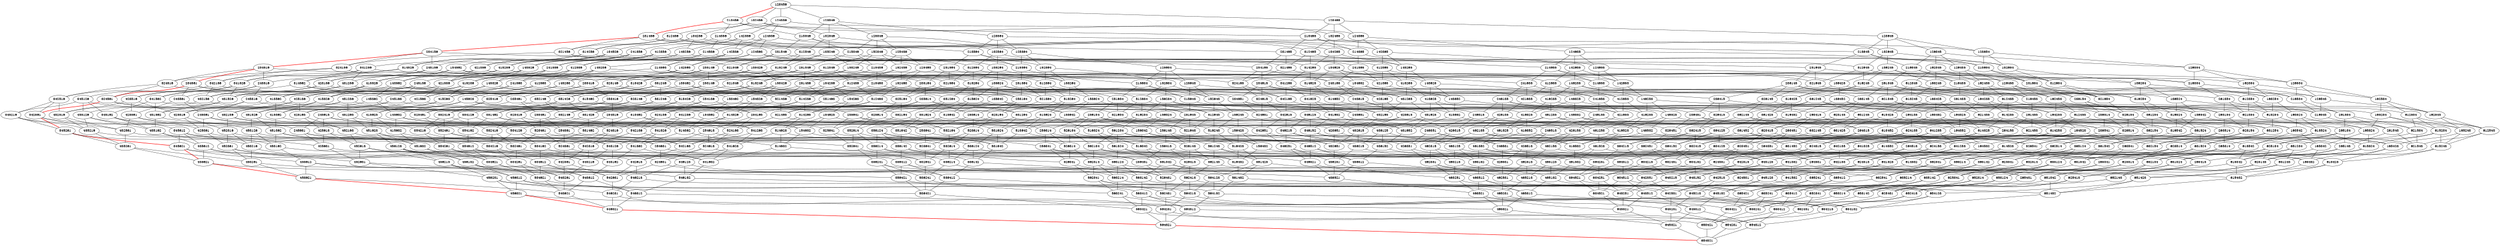 strict graph A { 
overlap="compress"
size="30,30"
"123456"--"213456"[color="red" style="bold" len="20"]
"213456"--"231456"[color="red" style="bold" len="20"]
"231456"--"234156"[color="red" style="bold" len="20"]
"234156"--"234516"[color="red" style="bold" len="20"]
"234516"--"234561"[color="red" style="bold" len="20"]
"234561"--"324561"[color="red" style="bold" len="20"]
"324561"--"342561"[color="red" style="bold" len="20"]
"342561"--"345261"[color="red" style="bold" len="20"]
"345261"--"345621"[color="red" style="bold" len="20"]
"345621"--"435621"[color="red" style="bold" len="20"]
"435621"--"453621"[color="red" style="bold" len="20"]
"453621"--"456321"[color="red" style="bold" len="20"]
"456321"--"546321"[color="red" style="bold" len="20"]
"546321"--"564321"[color="red" style="bold" len="20"]
"564321"--"654321"[color="red" style="bold" len="20"]
"123456" -- "213456"[len="20"]
"123456" -- "132456"[len="20"]
"123456" -- "124356"[len="20"]
"123456" -- "123546"[len="20"]
"123456" -- "123465"[len="20"]
"123465" -- "213465"[len="20"]
"123465" -- "132465"[len="20"]
"123465" -- "124365"[len="20"]
"123465" -- "123645"[len="20"]
"123465" -- "123456"[len="20"]
"123546" -- "213546"[len="20"]
"123546" -- "132546"[len="20"]
"123546" -- "125346"[len="20"]
"123546" -- "123456"[len="20"]
"123546" -- "123564"[len="20"]
"123564" -- "213564"[len="20"]
"123564" -- "132564"[len="20"]
"123564" -- "125364"[len="20"]
"123564" -- "123654"[len="20"]
"123564" -- "123546"[len="20"]
"123645" -- "213645"[len="20"]
"123645" -- "132645"[len="20"]
"123645" -- "126345"[len="20"]
"123645" -- "123465"[len="20"]
"123645" -- "123654"[len="20"]
"123654" -- "213654"[len="20"]
"123654" -- "132654"[len="20"]
"123654" -- "126354"[len="20"]
"123654" -- "123564"[len="20"]
"123654" -- "123645"[len="20"]
"124356" -- "214356"[len="20"]
"124356" -- "142356"[len="20"]
"124356" -- "123456"[len="20"]
"124356" -- "124536"[len="20"]
"124356" -- "124365"[len="20"]
"124365" -- "214365"[len="20"]
"124365" -- "142365"[len="20"]
"124365" -- "123465"[len="20"]
"124365" -- "124635"[len="20"]
"124365" -- "124356"[len="20"]
"124536" -- "214536"[len="20"]
"124536" -- "142536"[len="20"]
"124536" -- "125436"[len="20"]
"124536" -- "124356"[len="20"]
"124536" -- "124563"[len="20"]
"124563" -- "214563"[len="20"]
"124563" -- "142563"[len="20"]
"124563" -- "125463"[len="20"]
"124563" -- "124653"[len="20"]
"124563" -- "124536"[len="20"]
"124635" -- "214635"[len="20"]
"124635" -- "142635"[len="20"]
"124635" -- "126435"[len="20"]
"124635" -- "124365"[len="20"]
"124635" -- "124653"[len="20"]
"124653" -- "214653"[len="20"]
"124653" -- "142653"[len="20"]
"124653" -- "126453"[len="20"]
"124653" -- "124563"[len="20"]
"124653" -- "124635"[len="20"]
"125346" -- "215346"[len="20"]
"125346" -- "152346"[len="20"]
"125346" -- "123546"[len="20"]
"125346" -- "125436"[len="20"]
"125346" -- "125364"[len="20"]
"125364" -- "215364"[len="20"]
"125364" -- "152364"[len="20"]
"125364" -- "123564"[len="20"]
"125364" -- "125634"[len="20"]
"125364" -- "125346"[len="20"]
"125436" -- "215436"[len="20"]
"125436" -- "152436"[len="20"]
"125436" -- "124536"[len="20"]
"125436" -- "125346"[len="20"]
"125436" -- "125463"[len="20"]
"125463" -- "215463"[len="20"]
"125463" -- "152463"[len="20"]
"125463" -- "124563"[len="20"]
"125463" -- "125643"[len="20"]
"125463" -- "125436"[len="20"]
"125634" -- "215634"[len="20"]
"125634" -- "152634"[len="20"]
"125634" -- "126534"[len="20"]
"125634" -- "125364"[len="20"]
"125634" -- "125643"[len="20"]
"125643" -- "215643"[len="20"]
"125643" -- "152643"[len="20"]
"125643" -- "126543"[len="20"]
"125643" -- "125463"[len="20"]
"125643" -- "125634"[len="20"]
"126345" -- "216345"[len="20"]
"126345" -- "162345"[len="20"]
"126345" -- "123645"[len="20"]
"126345" -- "126435"[len="20"]
"126345" -- "126354"[len="20"]
"126354" -- "216354"[len="20"]
"126354" -- "162354"[len="20"]
"126354" -- "123654"[len="20"]
"126354" -- "126534"[len="20"]
"126354" -- "126345"[len="20"]
"126435" -- "216435"[len="20"]
"126435" -- "162435"[len="20"]
"126435" -- "124635"[len="20"]
"126435" -- "126345"[len="20"]
"126435" -- "126453"[len="20"]
"126453" -- "216453"[len="20"]
"126453" -- "162453"[len="20"]
"126453" -- "124653"[len="20"]
"126453" -- "126543"[len="20"]
"126453" -- "126435"[len="20"]
"126534" -- "216534"[len="20"]
"126534" -- "162534"[len="20"]
"126534" -- "125634"[len="20"]
"126534" -- "126354"[len="20"]
"126534" -- "126543"[len="20"]
"126543" -- "216543"[len="20"]
"126543" -- "162543"[len="20"]
"126543" -- "125643"[len="20"]
"126543" -- "126453"[len="20"]
"126543" -- "126534"[len="20"]
"132456" -- "312456"[len="20"]
"132456" -- "123456"[len="20"]
"132456" -- "134256"[len="20"]
"132456" -- "132546"[len="20"]
"132456" -- "132465"[len="20"]
"132465" -- "312465"[len="20"]
"132465" -- "123465"[len="20"]
"132465" -- "134265"[len="20"]
"132465" -- "132645"[len="20"]
"132465" -- "132456"[len="20"]
"132546" -- "312546"[len="20"]
"132546" -- "123546"[len="20"]
"132546" -- "135246"[len="20"]
"132546" -- "132456"[len="20"]
"132546" -- "132564"[len="20"]
"132564" -- "312564"[len="20"]
"132564" -- "123564"[len="20"]
"132564" -- "135264"[len="20"]
"132564" -- "132654"[len="20"]
"132564" -- "132546"[len="20"]
"132645" -- "312645"[len="20"]
"132645" -- "123645"[len="20"]
"132645" -- "136245"[len="20"]
"132645" -- "132465"[len="20"]
"132645" -- "132654"[len="20"]
"132654" -- "312654"[len="20"]
"132654" -- "123654"[len="20"]
"132654" -- "136254"[len="20"]
"132654" -- "132564"[len="20"]
"132654" -- "132645"[len="20"]
"134256" -- "314256"[len="20"]
"134256" -- "143256"[len="20"]
"134256" -- "132456"[len="20"]
"134256" -- "134526"[len="20"]
"134256" -- "134265"[len="20"]
"134265" -- "314265"[len="20"]
"134265" -- "143265"[len="20"]
"134265" -- "132465"[len="20"]
"134265" -- "134625"[len="20"]
"134265" -- "134256"[len="20"]
"134526" -- "314526"[len="20"]
"134526" -- "143526"[len="20"]
"134526" -- "135426"[len="20"]
"134526" -- "134256"[len="20"]
"134526" -- "134562"[len="20"]
"134562" -- "314562"[len="20"]
"134562" -- "143562"[len="20"]
"134562" -- "135462"[len="20"]
"134562" -- "134652"[len="20"]
"134562" -- "134526"[len="20"]
"134625" -- "314625"[len="20"]
"134625" -- "143625"[len="20"]
"134625" -- "136425"[len="20"]
"134625" -- "134265"[len="20"]
"134625" -- "134652"[len="20"]
"134652" -- "314652"[len="20"]
"134652" -- "143652"[len="20"]
"134652" -- "136452"[len="20"]
"134652" -- "134562"[len="20"]
"134652" -- "134625"[len="20"]
"135246" -- "315246"[len="20"]
"135246" -- "153246"[len="20"]
"135246" -- "132546"[len="20"]
"135246" -- "135426"[len="20"]
"135246" -- "135264"[len="20"]
"135264" -- "315264"[len="20"]
"135264" -- "153264"[len="20"]
"135264" -- "132564"[len="20"]
"135264" -- "135624"[len="20"]
"135264" -- "135246"[len="20"]
"135426" -- "315426"[len="20"]
"135426" -- "153426"[len="20"]
"135426" -- "134526"[len="20"]
"135426" -- "135246"[len="20"]
"135426" -- "135462"[len="20"]
"135462" -- "315462"[len="20"]
"135462" -- "153462"[len="20"]
"135462" -- "134562"[len="20"]
"135462" -- "135642"[len="20"]
"135462" -- "135426"[len="20"]
"135624" -- "315624"[len="20"]
"135624" -- "153624"[len="20"]
"135624" -- "136524"[len="20"]
"135624" -- "135264"[len="20"]
"135624" -- "135642"[len="20"]
"135642" -- "315642"[len="20"]
"135642" -- "153642"[len="20"]
"135642" -- "136542"[len="20"]
"135642" -- "135462"[len="20"]
"135642" -- "135624"[len="20"]
"136245" -- "316245"[len="20"]
"136245" -- "163245"[len="20"]
"136245" -- "132645"[len="20"]
"136245" -- "136425"[len="20"]
"136245" -- "136254"[len="20"]
"136254" -- "316254"[len="20"]
"136254" -- "163254"[len="20"]
"136254" -- "132654"[len="20"]
"136254" -- "136524"[len="20"]
"136254" -- "136245"[len="20"]
"136425" -- "316425"[len="20"]
"136425" -- "163425"[len="20"]
"136425" -- "134625"[len="20"]
"136425" -- "136245"[len="20"]
"136425" -- "136452"[len="20"]
"136452" -- "316452"[len="20"]
"136452" -- "163452"[len="20"]
"136452" -- "134652"[len="20"]
"136452" -- "136542"[len="20"]
"136452" -- "136425"[len="20"]
"136524" -- "316524"[len="20"]
"136524" -- "163524"[len="20"]
"136524" -- "135624"[len="20"]
"136524" -- "136254"[len="20"]
"136524" -- "136542"[len="20"]
"136542" -- "316542"[len="20"]
"136542" -- "163542"[len="20"]
"136542" -- "135642"[len="20"]
"136542" -- "136452"[len="20"]
"136542" -- "136524"[len="20"]
"142356" -- "412356"[len="20"]
"142356" -- "124356"[len="20"]
"142356" -- "143256"[len="20"]
"142356" -- "142536"[len="20"]
"142356" -- "142365"[len="20"]
"142365" -- "412365"[len="20"]
"142365" -- "124365"[len="20"]
"142365" -- "143265"[len="20"]
"142365" -- "142635"[len="20"]
"142365" -- "142356"[len="20"]
"142536" -- "412536"[len="20"]
"142536" -- "124536"[len="20"]
"142536" -- "145236"[len="20"]
"142536" -- "142356"[len="20"]
"142536" -- "142563"[len="20"]
"142563" -- "412563"[len="20"]
"142563" -- "124563"[len="20"]
"142563" -- "145263"[len="20"]
"142563" -- "142653"[len="20"]
"142563" -- "142536"[len="20"]
"142635" -- "412635"[len="20"]
"142635" -- "124635"[len="20"]
"142635" -- "146235"[len="20"]
"142635" -- "142365"[len="20"]
"142635" -- "142653"[len="20"]
"142653" -- "412653"[len="20"]
"142653" -- "124653"[len="20"]
"142653" -- "146253"[len="20"]
"142653" -- "142563"[len="20"]
"142653" -- "142635"[len="20"]
"143256" -- "413256"[len="20"]
"143256" -- "134256"[len="20"]
"143256" -- "142356"[len="20"]
"143256" -- "143526"[len="20"]
"143256" -- "143265"[len="20"]
"143265" -- "413265"[len="20"]
"143265" -- "134265"[len="20"]
"143265" -- "142365"[len="20"]
"143265" -- "143625"[len="20"]
"143265" -- "143256"[len="20"]
"143526" -- "413526"[len="20"]
"143526" -- "134526"[len="20"]
"143526" -- "145326"[len="20"]
"143526" -- "143256"[len="20"]
"143526" -- "143562"[len="20"]
"143562" -- "413562"[len="20"]
"143562" -- "134562"[len="20"]
"143562" -- "145362"[len="20"]
"143562" -- "143652"[len="20"]
"143562" -- "143526"[len="20"]
"143625" -- "413625"[len="20"]
"143625" -- "134625"[len="20"]
"143625" -- "146325"[len="20"]
"143625" -- "143265"[len="20"]
"143625" -- "143652"[len="20"]
"143652" -- "413652"[len="20"]
"143652" -- "134652"[len="20"]
"143652" -- "146352"[len="20"]
"143652" -- "143562"[len="20"]
"143652" -- "143625"[len="20"]
"145236" -- "415236"[len="20"]
"145236" -- "154236"[len="20"]
"145236" -- "142536"[len="20"]
"145236" -- "145326"[len="20"]
"145236" -- "145263"[len="20"]
"145263" -- "415263"[len="20"]
"145263" -- "154263"[len="20"]
"145263" -- "142563"[len="20"]
"145263" -- "145623"[len="20"]
"145263" -- "145236"[len="20"]
"145326" -- "415326"[len="20"]
"145326" -- "154326"[len="20"]
"145326" -- "143526"[len="20"]
"145326" -- "145236"[len="20"]
"145326" -- "145362"[len="20"]
"145362" -- "415362"[len="20"]
"145362" -- "154362"[len="20"]
"145362" -- "143562"[len="20"]
"145362" -- "145632"[len="20"]
"145362" -- "145326"[len="20"]
"145623" -- "415623"[len="20"]
"145623" -- "154623"[len="20"]
"145623" -- "146523"[len="20"]
"145623" -- "145263"[len="20"]
"145623" -- "145632"[len="20"]
"145632" -- "415632"[len="20"]
"145632" -- "154632"[len="20"]
"145632" -- "146532"[len="20"]
"145632" -- "145362"[len="20"]
"145632" -- "145623"[len="20"]
"146235" -- "416235"[len="20"]
"146235" -- "164235"[len="20"]
"146235" -- "142635"[len="20"]
"146235" -- "146325"[len="20"]
"146235" -- "146253"[len="20"]
"146253" -- "416253"[len="20"]
"146253" -- "164253"[len="20"]
"146253" -- "142653"[len="20"]
"146253" -- "146523"[len="20"]
"146253" -- "146235"[len="20"]
"146325" -- "416325"[len="20"]
"146325" -- "164325"[len="20"]
"146325" -- "143625"[len="20"]
"146325" -- "146235"[len="20"]
"146325" -- "146352"[len="20"]
"146352" -- "416352"[len="20"]
"146352" -- "164352"[len="20"]
"146352" -- "143652"[len="20"]
"146352" -- "146532"[len="20"]
"146352" -- "146325"[len="20"]
"146523" -- "416523"[len="20"]
"146523" -- "164523"[len="20"]
"146523" -- "145623"[len="20"]
"146523" -- "146253"[len="20"]
"146523" -- "146532"[len="20"]
"146532" -- "416532"[len="20"]
"146532" -- "164532"[len="20"]
"146532" -- "145632"[len="20"]
"146532" -- "146352"[len="20"]
"146532" -- "146523"[len="20"]
"152346" -- "512346"[len="20"]
"152346" -- "125346"[len="20"]
"152346" -- "153246"[len="20"]
"152346" -- "152436"[len="20"]
"152346" -- "152364"[len="20"]
"152364" -- "512364"[len="20"]
"152364" -- "125364"[len="20"]
"152364" -- "153264"[len="20"]
"152364" -- "152634"[len="20"]
"152364" -- "152346"[len="20"]
"152436" -- "512436"[len="20"]
"152436" -- "125436"[len="20"]
"152436" -- "154236"[len="20"]
"152436" -- "152346"[len="20"]
"152436" -- "152463"[len="20"]
"152463" -- "512463"[len="20"]
"152463" -- "125463"[len="20"]
"152463" -- "154263"[len="20"]
"152463" -- "152643"[len="20"]
"152463" -- "152436"[len="20"]
"152634" -- "512634"[len="20"]
"152634" -- "125634"[len="20"]
"152634" -- "156234"[len="20"]
"152634" -- "152364"[len="20"]
"152634" -- "152643"[len="20"]
"152643" -- "512643"[len="20"]
"152643" -- "125643"[len="20"]
"152643" -- "156243"[len="20"]
"152643" -- "152463"[len="20"]
"152643" -- "152634"[len="20"]
"153246" -- "513246"[len="20"]
"153246" -- "135246"[len="20"]
"153246" -- "152346"[len="20"]
"153246" -- "153426"[len="20"]
"153246" -- "153264"[len="20"]
"153264" -- "513264"[len="20"]
"153264" -- "135264"[len="20"]
"153264" -- "152364"[len="20"]
"153264" -- "153624"[len="20"]
"153264" -- "153246"[len="20"]
"153426" -- "513426"[len="20"]
"153426" -- "135426"[len="20"]
"153426" -- "154326"[len="20"]
"153426" -- "153246"[len="20"]
"153426" -- "153462"[len="20"]
"153462" -- "513462"[len="20"]
"153462" -- "135462"[len="20"]
"153462" -- "154362"[len="20"]
"153462" -- "153642"[len="20"]
"153462" -- "153426"[len="20"]
"153624" -- "513624"[len="20"]
"153624" -- "135624"[len="20"]
"153624" -- "156324"[len="20"]
"153624" -- "153264"[len="20"]
"153624" -- "153642"[len="20"]
"153642" -- "513642"[len="20"]
"153642" -- "135642"[len="20"]
"153642" -- "156342"[len="20"]
"153642" -- "153462"[len="20"]
"153642" -- "153624"[len="20"]
"154236" -- "514236"[len="20"]
"154236" -- "145236"[len="20"]
"154236" -- "152436"[len="20"]
"154236" -- "154326"[len="20"]
"154236" -- "154263"[len="20"]
"154263" -- "514263"[len="20"]
"154263" -- "145263"[len="20"]
"154263" -- "152463"[len="20"]
"154263" -- "154623"[len="20"]
"154263" -- "154236"[len="20"]
"154326" -- "514326"[len="20"]
"154326" -- "145326"[len="20"]
"154326" -- "153426"[len="20"]
"154326" -- "154236"[len="20"]
"154326" -- "154362"[len="20"]
"154362" -- "514362"[len="20"]
"154362" -- "145362"[len="20"]
"154362" -- "153462"[len="20"]
"154362" -- "154632"[len="20"]
"154362" -- "154326"[len="20"]
"154623" -- "514623"[len="20"]
"154623" -- "145623"[len="20"]
"154623" -- "156423"[len="20"]
"154623" -- "154263"[len="20"]
"154623" -- "154632"[len="20"]
"154632" -- "514632"[len="20"]
"154632" -- "145632"[len="20"]
"154632" -- "156432"[len="20"]
"154632" -- "154362"[len="20"]
"154632" -- "154623"[len="20"]
"156234" -- "516234"[len="20"]
"156234" -- "165234"[len="20"]
"156234" -- "152634"[len="20"]
"156234" -- "156324"[len="20"]
"156234" -- "156243"[len="20"]
"156243" -- "516243"[len="20"]
"156243" -- "165243"[len="20"]
"156243" -- "152643"[len="20"]
"156243" -- "156423"[len="20"]
"156243" -- "156234"[len="20"]
"156324" -- "516324"[len="20"]
"156324" -- "165324"[len="20"]
"156324" -- "153624"[len="20"]
"156324" -- "156234"[len="20"]
"156324" -- "156342"[len="20"]
"156342" -- "516342"[len="20"]
"156342" -- "165342"[len="20"]
"156342" -- "153642"[len="20"]
"156342" -- "156432"[len="20"]
"156342" -- "156324"[len="20"]
"156423" -- "516423"[len="20"]
"156423" -- "165423"[len="20"]
"156423" -- "154623"[len="20"]
"156423" -- "156243"[len="20"]
"156423" -- "156432"[len="20"]
"156432" -- "516432"[len="20"]
"156432" -- "165432"[len="20"]
"156432" -- "154632"[len="20"]
"156432" -- "156342"[len="20"]
"156432" -- "156423"[len="20"]
"162345" -- "612345"[len="20"]
"162345" -- "126345"[len="20"]
"162345" -- "163245"[len="20"]
"162345" -- "162435"[len="20"]
"162345" -- "162354"[len="20"]
"162354" -- "612354"[len="20"]
"162354" -- "126354"[len="20"]
"162354" -- "163254"[len="20"]
"162354" -- "162534"[len="20"]
"162354" -- "162345"[len="20"]
"162435" -- "612435"[len="20"]
"162435" -- "126435"[len="20"]
"162435" -- "164235"[len="20"]
"162435" -- "162345"[len="20"]
"162435" -- "162453"[len="20"]
"162453" -- "612453"[len="20"]
"162453" -- "126453"[len="20"]
"162453" -- "164253"[len="20"]
"162453" -- "162543"[len="20"]
"162453" -- "162435"[len="20"]
"162534" -- "612534"[len="20"]
"162534" -- "126534"[len="20"]
"162534" -- "165234"[len="20"]
"162534" -- "162354"[len="20"]
"162534" -- "162543"[len="20"]
"162543" -- "612543"[len="20"]
"162543" -- "126543"[len="20"]
"162543" -- "165243"[len="20"]
"162543" -- "162453"[len="20"]
"162543" -- "162534"[len="20"]
"163245" -- "613245"[len="20"]
"163245" -- "136245"[len="20"]
"163245" -- "162345"[len="20"]
"163245" -- "163425"[len="20"]
"163245" -- "163254"[len="20"]
"163254" -- "613254"[len="20"]
"163254" -- "136254"[len="20"]
"163254" -- "162354"[len="20"]
"163254" -- "163524"[len="20"]
"163254" -- "163245"[len="20"]
"163425" -- "613425"[len="20"]
"163425" -- "136425"[len="20"]
"163425" -- "164325"[len="20"]
"163425" -- "163245"[len="20"]
"163425" -- "163452"[len="20"]
"163452" -- "613452"[len="20"]
"163452" -- "136452"[len="20"]
"163452" -- "164352"[len="20"]
"163452" -- "163542"[len="20"]
"163452" -- "163425"[len="20"]
"163524" -- "613524"[len="20"]
"163524" -- "136524"[len="20"]
"163524" -- "165324"[len="20"]
"163524" -- "163254"[len="20"]
"163524" -- "163542"[len="20"]
"163542" -- "613542"[len="20"]
"163542" -- "136542"[len="20"]
"163542" -- "165342"[len="20"]
"163542" -- "163452"[len="20"]
"163542" -- "163524"[len="20"]
"164235" -- "614235"[len="20"]
"164235" -- "146235"[len="20"]
"164235" -- "162435"[len="20"]
"164235" -- "164325"[len="20"]
"164235" -- "164253"[len="20"]
"164253" -- "614253"[len="20"]
"164253" -- "146253"[len="20"]
"164253" -- "162453"[len="20"]
"164253" -- "164523"[len="20"]
"164253" -- "164235"[len="20"]
"164325" -- "614325"[len="20"]
"164325" -- "146325"[len="20"]
"164325" -- "163425"[len="20"]
"164325" -- "164235"[len="20"]
"164325" -- "164352"[len="20"]
"164352" -- "614352"[len="20"]
"164352" -- "146352"[len="20"]
"164352" -- "163452"[len="20"]
"164352" -- "164532"[len="20"]
"164352" -- "164325"[len="20"]
"164523" -- "614523"[len="20"]
"164523" -- "146523"[len="20"]
"164523" -- "165423"[len="20"]
"164523" -- "164253"[len="20"]
"164523" -- "164532"[len="20"]
"164532" -- "614532"[len="20"]
"164532" -- "146532"[len="20"]
"164532" -- "165432"[len="20"]
"164532" -- "164352"[len="20"]
"164532" -- "164523"[len="20"]
"165234" -- "615234"[len="20"]
"165234" -- "156234"[len="20"]
"165234" -- "162534"[len="20"]
"165234" -- "165324"[len="20"]
"165234" -- "165243"[len="20"]
"165243" -- "615243"[len="20"]
"165243" -- "156243"[len="20"]
"165243" -- "162543"[len="20"]
"165243" -- "165423"[len="20"]
"165243" -- "165234"[len="20"]
"165324" -- "615324"[len="20"]
"165324" -- "156324"[len="20"]
"165324" -- "163524"[len="20"]
"165324" -- "165234"[len="20"]
"165324" -- "165342"[len="20"]
"165342" -- "615342"[len="20"]
"165342" -- "156342"[len="20"]
"165342" -- "163542"[len="20"]
"165342" -- "165432"[len="20"]
"165342" -- "165324"[len="20"]
"165423" -- "615423"[len="20"]
"165423" -- "156423"[len="20"]
"165423" -- "164523"[len="20"]
"165423" -- "165243"[len="20"]
"165423" -- "165432"[len="20"]
"165432" -- "615432"[len="20"]
"165432" -- "156432"[len="20"]
"165432" -- "164532"[len="20"]
"165432" -- "165342"[len="20"]
"165432" -- "165423"[len="20"]
"213456" -- "123456"[len="20"]
"213456" -- "231456"[len="20"]
"213456" -- "214356"[len="20"]
"213456" -- "213546"[len="20"]
"213456" -- "213465"[len="20"]
"213465" -- "123465"[len="20"]
"213465" -- "231465"[len="20"]
"213465" -- "214365"[len="20"]
"213465" -- "213645"[len="20"]
"213465" -- "213456"[len="20"]
"213546" -- "123546"[len="20"]
"213546" -- "231546"[len="20"]
"213546" -- "215346"[len="20"]
"213546" -- "213456"[len="20"]
"213546" -- "213564"[len="20"]
"213564" -- "123564"[len="20"]
"213564" -- "231564"[len="20"]
"213564" -- "215364"[len="20"]
"213564" -- "213654"[len="20"]
"213564" -- "213546"[len="20"]
"213645" -- "123645"[len="20"]
"213645" -- "231645"[len="20"]
"213645" -- "216345"[len="20"]
"213645" -- "213465"[len="20"]
"213645" -- "213654"[len="20"]
"213654" -- "123654"[len="20"]
"213654" -- "231654"[len="20"]
"213654" -- "216354"[len="20"]
"213654" -- "213564"[len="20"]
"213654" -- "213645"[len="20"]
"214356" -- "124356"[len="20"]
"214356" -- "241356"[len="20"]
"214356" -- "213456"[len="20"]
"214356" -- "214536"[len="20"]
"214356" -- "214365"[len="20"]
"214365" -- "124365"[len="20"]
"214365" -- "241365"[len="20"]
"214365" -- "213465"[len="20"]
"214365" -- "214635"[len="20"]
"214365" -- "214356"[len="20"]
"214536" -- "124536"[len="20"]
"214536" -- "241536"[len="20"]
"214536" -- "215436"[len="20"]
"214536" -- "214356"[len="20"]
"214536" -- "214563"[len="20"]
"214563" -- "124563"[len="20"]
"214563" -- "241563"[len="20"]
"214563" -- "215463"[len="20"]
"214563" -- "214653"[len="20"]
"214563" -- "214536"[len="20"]
"214635" -- "124635"[len="20"]
"214635" -- "241635"[len="20"]
"214635" -- "216435"[len="20"]
"214635" -- "214365"[len="20"]
"214635" -- "214653"[len="20"]
"214653" -- "124653"[len="20"]
"214653" -- "241653"[len="20"]
"214653" -- "216453"[len="20"]
"214653" -- "214563"[len="20"]
"214653" -- "214635"[len="20"]
"215346" -- "125346"[len="20"]
"215346" -- "251346"[len="20"]
"215346" -- "213546"[len="20"]
"215346" -- "215436"[len="20"]
"215346" -- "215364"[len="20"]
"215364" -- "125364"[len="20"]
"215364" -- "251364"[len="20"]
"215364" -- "213564"[len="20"]
"215364" -- "215634"[len="20"]
"215364" -- "215346"[len="20"]
"215436" -- "125436"[len="20"]
"215436" -- "251436"[len="20"]
"215436" -- "214536"[len="20"]
"215436" -- "215346"[len="20"]
"215436" -- "215463"[len="20"]
"215463" -- "125463"[len="20"]
"215463" -- "251463"[len="20"]
"215463" -- "214563"[len="20"]
"215463" -- "215643"[len="20"]
"215463" -- "215436"[len="20"]
"215634" -- "125634"[len="20"]
"215634" -- "251634"[len="20"]
"215634" -- "216534"[len="20"]
"215634" -- "215364"[len="20"]
"215634" -- "215643"[len="20"]
"215643" -- "125643"[len="20"]
"215643" -- "251643"[len="20"]
"215643" -- "216543"[len="20"]
"215643" -- "215463"[len="20"]
"215643" -- "215634"[len="20"]
"216345" -- "126345"[len="20"]
"216345" -- "261345"[len="20"]
"216345" -- "213645"[len="20"]
"216345" -- "216435"[len="20"]
"216345" -- "216354"[len="20"]
"216354" -- "126354"[len="20"]
"216354" -- "261354"[len="20"]
"216354" -- "213654"[len="20"]
"216354" -- "216534"[len="20"]
"216354" -- "216345"[len="20"]
"216435" -- "126435"[len="20"]
"216435" -- "261435"[len="20"]
"216435" -- "214635"[len="20"]
"216435" -- "216345"[len="20"]
"216435" -- "216453"[len="20"]
"216453" -- "126453"[len="20"]
"216453" -- "261453"[len="20"]
"216453" -- "214653"[len="20"]
"216453" -- "216543"[len="20"]
"216453" -- "216435"[len="20"]
"216534" -- "126534"[len="20"]
"216534" -- "261534"[len="20"]
"216534" -- "215634"[len="20"]
"216534" -- "216354"[len="20"]
"216534" -- "216543"[len="20"]
"216543" -- "126543"[len="20"]
"216543" -- "261543"[len="20"]
"216543" -- "215643"[len="20"]
"216543" -- "216453"[len="20"]
"216543" -- "216534"[len="20"]
"231456" -- "321456"[len="20"]
"231456" -- "213456"[len="20"]
"231456" -- "234156"[len="20"]
"231456" -- "231546"[len="20"]
"231456" -- "231465"[len="20"]
"231465" -- "321465"[len="20"]
"231465" -- "213465"[len="20"]
"231465" -- "234165"[len="20"]
"231465" -- "231645"[len="20"]
"231465" -- "231456"[len="20"]
"231546" -- "321546"[len="20"]
"231546" -- "213546"[len="20"]
"231546" -- "235146"[len="20"]
"231546" -- "231456"[len="20"]
"231546" -- "231564"[len="20"]
"231564" -- "321564"[len="20"]
"231564" -- "213564"[len="20"]
"231564" -- "235164"[len="20"]
"231564" -- "231654"[len="20"]
"231564" -- "231546"[len="20"]
"231645" -- "321645"[len="20"]
"231645" -- "213645"[len="20"]
"231645" -- "236145"[len="20"]
"231645" -- "231465"[len="20"]
"231645" -- "231654"[len="20"]
"231654" -- "321654"[len="20"]
"231654" -- "213654"[len="20"]
"231654" -- "236154"[len="20"]
"231654" -- "231564"[len="20"]
"231654" -- "231645"[len="20"]
"234156" -- "324156"[len="20"]
"234156" -- "243156"[len="20"]
"234156" -- "231456"[len="20"]
"234156" -- "234516"[len="20"]
"234156" -- "234165"[len="20"]
"234165" -- "324165"[len="20"]
"234165" -- "243165"[len="20"]
"234165" -- "231465"[len="20"]
"234165" -- "234615"[len="20"]
"234165" -- "234156"[len="20"]
"234516" -- "324516"[len="20"]
"234516" -- "243516"[len="20"]
"234516" -- "235416"[len="20"]
"234516" -- "234156"[len="20"]
"234516" -- "234561"[len="20"]
"234561" -- "324561"[len="20"]
"234561" -- "243561"[len="20"]
"234561" -- "235461"[len="20"]
"234561" -- "234651"[len="20"]
"234561" -- "234516"[len="20"]
"234615" -- "324615"[len="20"]
"234615" -- "243615"[len="20"]
"234615" -- "236415"[len="20"]
"234615" -- "234165"[len="20"]
"234615" -- "234651"[len="20"]
"234651" -- "324651"[len="20"]
"234651" -- "243651"[len="20"]
"234651" -- "236451"[len="20"]
"234651" -- "234561"[len="20"]
"234651" -- "234615"[len="20"]
"235146" -- "325146"[len="20"]
"235146" -- "253146"[len="20"]
"235146" -- "231546"[len="20"]
"235146" -- "235416"[len="20"]
"235146" -- "235164"[len="20"]
"235164" -- "325164"[len="20"]
"235164" -- "253164"[len="20"]
"235164" -- "231564"[len="20"]
"235164" -- "235614"[len="20"]
"235164" -- "235146"[len="20"]
"235416" -- "325416"[len="20"]
"235416" -- "253416"[len="20"]
"235416" -- "234516"[len="20"]
"235416" -- "235146"[len="20"]
"235416" -- "235461"[len="20"]
"235461" -- "325461"[len="20"]
"235461" -- "253461"[len="20"]
"235461" -- "234561"[len="20"]
"235461" -- "235641"[len="20"]
"235461" -- "235416"[len="20"]
"235614" -- "325614"[len="20"]
"235614" -- "253614"[len="20"]
"235614" -- "236514"[len="20"]
"235614" -- "235164"[len="20"]
"235614" -- "235641"[len="20"]
"235641" -- "325641"[len="20"]
"235641" -- "253641"[len="20"]
"235641" -- "236541"[len="20"]
"235641" -- "235461"[len="20"]
"235641" -- "235614"[len="20"]
"236145" -- "326145"[len="20"]
"236145" -- "263145"[len="20"]
"236145" -- "231645"[len="20"]
"236145" -- "236415"[len="20"]
"236145" -- "236154"[len="20"]
"236154" -- "326154"[len="20"]
"236154" -- "263154"[len="20"]
"236154" -- "231654"[len="20"]
"236154" -- "236514"[len="20"]
"236154" -- "236145"[len="20"]
"236415" -- "326415"[len="20"]
"236415" -- "263415"[len="20"]
"236415" -- "234615"[len="20"]
"236415" -- "236145"[len="20"]
"236415" -- "236451"[len="20"]
"236451" -- "326451"[len="20"]
"236451" -- "263451"[len="20"]
"236451" -- "234651"[len="20"]
"236451" -- "236541"[len="20"]
"236451" -- "236415"[len="20"]
"236514" -- "326514"[len="20"]
"236514" -- "263514"[len="20"]
"236514" -- "235614"[len="20"]
"236514" -- "236154"[len="20"]
"236514" -- "236541"[len="20"]
"236541" -- "326541"[len="20"]
"236541" -- "263541"[len="20"]
"236541" -- "235641"[len="20"]
"236541" -- "236451"[len="20"]
"236541" -- "236514"[len="20"]
"241356" -- "421356"[len="20"]
"241356" -- "214356"[len="20"]
"241356" -- "243156"[len="20"]
"241356" -- "241536"[len="20"]
"241356" -- "241365"[len="20"]
"241365" -- "421365"[len="20"]
"241365" -- "214365"[len="20"]
"241365" -- "243165"[len="20"]
"241365" -- "241635"[len="20"]
"241365" -- "241356"[len="20"]
"241536" -- "421536"[len="20"]
"241536" -- "214536"[len="20"]
"241536" -- "245136"[len="20"]
"241536" -- "241356"[len="20"]
"241536" -- "241563"[len="20"]
"241563" -- "421563"[len="20"]
"241563" -- "214563"[len="20"]
"241563" -- "245163"[len="20"]
"241563" -- "241653"[len="20"]
"241563" -- "241536"[len="20"]
"241635" -- "421635"[len="20"]
"241635" -- "214635"[len="20"]
"241635" -- "246135"[len="20"]
"241635" -- "241365"[len="20"]
"241635" -- "241653"[len="20"]
"241653" -- "421653"[len="20"]
"241653" -- "214653"[len="20"]
"241653" -- "246153"[len="20"]
"241653" -- "241563"[len="20"]
"241653" -- "241635"[len="20"]
"243156" -- "423156"[len="20"]
"243156" -- "234156"[len="20"]
"243156" -- "241356"[len="20"]
"243156" -- "243516"[len="20"]
"243156" -- "243165"[len="20"]
"243165" -- "423165"[len="20"]
"243165" -- "234165"[len="20"]
"243165" -- "241365"[len="20"]
"243165" -- "243615"[len="20"]
"243165" -- "243156"[len="20"]
"243516" -- "423516"[len="20"]
"243516" -- "234516"[len="20"]
"243516" -- "245316"[len="20"]
"243516" -- "243156"[len="20"]
"243516" -- "243561"[len="20"]
"243561" -- "423561"[len="20"]
"243561" -- "234561"[len="20"]
"243561" -- "245361"[len="20"]
"243561" -- "243651"[len="20"]
"243561" -- "243516"[len="20"]
"243615" -- "423615"[len="20"]
"243615" -- "234615"[len="20"]
"243615" -- "246315"[len="20"]
"243615" -- "243165"[len="20"]
"243615" -- "243651"[len="20"]
"243651" -- "423651"[len="20"]
"243651" -- "234651"[len="20"]
"243651" -- "246351"[len="20"]
"243651" -- "243561"[len="20"]
"243651" -- "243615"[len="20"]
"245136" -- "425136"[len="20"]
"245136" -- "254136"[len="20"]
"245136" -- "241536"[len="20"]
"245136" -- "245316"[len="20"]
"245136" -- "245163"[len="20"]
"245163" -- "425163"[len="20"]
"245163" -- "254163"[len="20"]
"245163" -- "241563"[len="20"]
"245163" -- "245613"[len="20"]
"245163" -- "245136"[len="20"]
"245316" -- "425316"[len="20"]
"245316" -- "254316"[len="20"]
"245316" -- "243516"[len="20"]
"245316" -- "245136"[len="20"]
"245316" -- "245361"[len="20"]
"245361" -- "425361"[len="20"]
"245361" -- "254361"[len="20"]
"245361" -- "243561"[len="20"]
"245361" -- "245631"[len="20"]
"245361" -- "245316"[len="20"]
"245613" -- "425613"[len="20"]
"245613" -- "254613"[len="20"]
"245613" -- "246513"[len="20"]
"245613" -- "245163"[len="20"]
"245613" -- "245631"[len="20"]
"245631" -- "425631"[len="20"]
"245631" -- "254631"[len="20"]
"245631" -- "246531"[len="20"]
"245631" -- "245361"[len="20"]
"245631" -- "245613"[len="20"]
"246135" -- "426135"[len="20"]
"246135" -- "264135"[len="20"]
"246135" -- "241635"[len="20"]
"246135" -- "246315"[len="20"]
"246135" -- "246153"[len="20"]
"246153" -- "426153"[len="20"]
"246153" -- "264153"[len="20"]
"246153" -- "241653"[len="20"]
"246153" -- "246513"[len="20"]
"246153" -- "246135"[len="20"]
"246315" -- "426315"[len="20"]
"246315" -- "264315"[len="20"]
"246315" -- "243615"[len="20"]
"246315" -- "246135"[len="20"]
"246315" -- "246351"[len="20"]
"246351" -- "426351"[len="20"]
"246351" -- "264351"[len="20"]
"246351" -- "243651"[len="20"]
"246351" -- "246531"[len="20"]
"246351" -- "246315"[len="20"]
"246513" -- "426513"[len="20"]
"246513" -- "264513"[len="20"]
"246513" -- "245613"[len="20"]
"246513" -- "246153"[len="20"]
"246513" -- "246531"[len="20"]
"246531" -- "426531"[len="20"]
"246531" -- "264531"[len="20"]
"246531" -- "245631"[len="20"]
"246531" -- "246351"[len="20"]
"246531" -- "246513"[len="20"]
"251346" -- "521346"[len="20"]
"251346" -- "215346"[len="20"]
"251346" -- "253146"[len="20"]
"251346" -- "251436"[len="20"]
"251346" -- "251364"[len="20"]
"251364" -- "521364"[len="20"]
"251364" -- "215364"[len="20"]
"251364" -- "253164"[len="20"]
"251364" -- "251634"[len="20"]
"251364" -- "251346"[len="20"]
"251436" -- "521436"[len="20"]
"251436" -- "215436"[len="20"]
"251436" -- "254136"[len="20"]
"251436" -- "251346"[len="20"]
"251436" -- "251463"[len="20"]
"251463" -- "521463"[len="20"]
"251463" -- "215463"[len="20"]
"251463" -- "254163"[len="20"]
"251463" -- "251643"[len="20"]
"251463" -- "251436"[len="20"]
"251634" -- "521634"[len="20"]
"251634" -- "215634"[len="20"]
"251634" -- "256134"[len="20"]
"251634" -- "251364"[len="20"]
"251634" -- "251643"[len="20"]
"251643" -- "521643"[len="20"]
"251643" -- "215643"[len="20"]
"251643" -- "256143"[len="20"]
"251643" -- "251463"[len="20"]
"251643" -- "251634"[len="20"]
"253146" -- "523146"[len="20"]
"253146" -- "235146"[len="20"]
"253146" -- "251346"[len="20"]
"253146" -- "253416"[len="20"]
"253146" -- "253164"[len="20"]
"253164" -- "523164"[len="20"]
"253164" -- "235164"[len="20"]
"253164" -- "251364"[len="20"]
"253164" -- "253614"[len="20"]
"253164" -- "253146"[len="20"]
"253416" -- "523416"[len="20"]
"253416" -- "235416"[len="20"]
"253416" -- "254316"[len="20"]
"253416" -- "253146"[len="20"]
"253416" -- "253461"[len="20"]
"253461" -- "523461"[len="20"]
"253461" -- "235461"[len="20"]
"253461" -- "254361"[len="20"]
"253461" -- "253641"[len="20"]
"253461" -- "253416"[len="20"]
"253614" -- "523614"[len="20"]
"253614" -- "235614"[len="20"]
"253614" -- "256314"[len="20"]
"253614" -- "253164"[len="20"]
"253614" -- "253641"[len="20"]
"253641" -- "523641"[len="20"]
"253641" -- "235641"[len="20"]
"253641" -- "256341"[len="20"]
"253641" -- "253461"[len="20"]
"253641" -- "253614"[len="20"]
"254136" -- "524136"[len="20"]
"254136" -- "245136"[len="20"]
"254136" -- "251436"[len="20"]
"254136" -- "254316"[len="20"]
"254136" -- "254163"[len="20"]
"254163" -- "524163"[len="20"]
"254163" -- "245163"[len="20"]
"254163" -- "251463"[len="20"]
"254163" -- "254613"[len="20"]
"254163" -- "254136"[len="20"]
"254316" -- "524316"[len="20"]
"254316" -- "245316"[len="20"]
"254316" -- "253416"[len="20"]
"254316" -- "254136"[len="20"]
"254316" -- "254361"[len="20"]
"254361" -- "524361"[len="20"]
"254361" -- "245361"[len="20"]
"254361" -- "253461"[len="20"]
"254361" -- "254631"[len="20"]
"254361" -- "254316"[len="20"]
"254613" -- "524613"[len="20"]
"254613" -- "245613"[len="20"]
"254613" -- "256413"[len="20"]
"254613" -- "254163"[len="20"]
"254613" -- "254631"[len="20"]
"254631" -- "524631"[len="20"]
"254631" -- "245631"[len="20"]
"254631" -- "256431"[len="20"]
"254631" -- "254361"[len="20"]
"254631" -- "254613"[len="20"]
"256134" -- "526134"[len="20"]
"256134" -- "265134"[len="20"]
"256134" -- "251634"[len="20"]
"256134" -- "256314"[len="20"]
"256134" -- "256143"[len="20"]
"256143" -- "526143"[len="20"]
"256143" -- "265143"[len="20"]
"256143" -- "251643"[len="20"]
"256143" -- "256413"[len="20"]
"256143" -- "256134"[len="20"]
"256314" -- "526314"[len="20"]
"256314" -- "265314"[len="20"]
"256314" -- "253614"[len="20"]
"256314" -- "256134"[len="20"]
"256314" -- "256341"[len="20"]
"256341" -- "526341"[len="20"]
"256341" -- "265341"[len="20"]
"256341" -- "253641"[len="20"]
"256341" -- "256431"[len="20"]
"256341" -- "256314"[len="20"]
"256413" -- "526413"[len="20"]
"256413" -- "265413"[len="20"]
"256413" -- "254613"[len="20"]
"256413" -- "256143"[len="20"]
"256413" -- "256431"[len="20"]
"256431" -- "526431"[len="20"]
"256431" -- "265431"[len="20"]
"256431" -- "254631"[len="20"]
"256431" -- "256341"[len="20"]
"256431" -- "256413"[len="20"]
"261345" -- "621345"[len="20"]
"261345" -- "216345"[len="20"]
"261345" -- "263145"[len="20"]
"261345" -- "261435"[len="20"]
"261345" -- "261354"[len="20"]
"261354" -- "621354"[len="20"]
"261354" -- "216354"[len="20"]
"261354" -- "263154"[len="20"]
"261354" -- "261534"[len="20"]
"261354" -- "261345"[len="20"]
"261435" -- "621435"[len="20"]
"261435" -- "216435"[len="20"]
"261435" -- "264135"[len="20"]
"261435" -- "261345"[len="20"]
"261435" -- "261453"[len="20"]
"261453" -- "621453"[len="20"]
"261453" -- "216453"[len="20"]
"261453" -- "264153"[len="20"]
"261453" -- "261543"[len="20"]
"261453" -- "261435"[len="20"]
"261534" -- "621534"[len="20"]
"261534" -- "216534"[len="20"]
"261534" -- "265134"[len="20"]
"261534" -- "261354"[len="20"]
"261534" -- "261543"[len="20"]
"261543" -- "621543"[len="20"]
"261543" -- "216543"[len="20"]
"261543" -- "265143"[len="20"]
"261543" -- "261453"[len="20"]
"261543" -- "261534"[len="20"]
"263145" -- "623145"[len="20"]
"263145" -- "236145"[len="20"]
"263145" -- "261345"[len="20"]
"263145" -- "263415"[len="20"]
"263145" -- "263154"[len="20"]
"263154" -- "623154"[len="20"]
"263154" -- "236154"[len="20"]
"263154" -- "261354"[len="20"]
"263154" -- "263514"[len="20"]
"263154" -- "263145"[len="20"]
"263415" -- "623415"[len="20"]
"263415" -- "236415"[len="20"]
"263415" -- "264315"[len="20"]
"263415" -- "263145"[len="20"]
"263415" -- "263451"[len="20"]
"263451" -- "623451"[len="20"]
"263451" -- "236451"[len="20"]
"263451" -- "264351"[len="20"]
"263451" -- "263541"[len="20"]
"263451" -- "263415"[len="20"]
"263514" -- "623514"[len="20"]
"263514" -- "236514"[len="20"]
"263514" -- "265314"[len="20"]
"263514" -- "263154"[len="20"]
"263514" -- "263541"[len="20"]
"263541" -- "623541"[len="20"]
"263541" -- "236541"[len="20"]
"263541" -- "265341"[len="20"]
"263541" -- "263451"[len="20"]
"263541" -- "263514"[len="20"]
"264135" -- "624135"[len="20"]
"264135" -- "246135"[len="20"]
"264135" -- "261435"[len="20"]
"264135" -- "264315"[len="20"]
"264135" -- "264153"[len="20"]
"264153" -- "624153"[len="20"]
"264153" -- "246153"[len="20"]
"264153" -- "261453"[len="20"]
"264153" -- "264513"[len="20"]
"264153" -- "264135"[len="20"]
"264315" -- "624315"[len="20"]
"264315" -- "246315"[len="20"]
"264315" -- "263415"[len="20"]
"264315" -- "264135"[len="20"]
"264315" -- "264351"[len="20"]
"264351" -- "624351"[len="20"]
"264351" -- "246351"[len="20"]
"264351" -- "263451"[len="20"]
"264351" -- "264531"[len="20"]
"264351" -- "264315"[len="20"]
"264513" -- "624513"[len="20"]
"264513" -- "246513"[len="20"]
"264513" -- "265413"[len="20"]
"264513" -- "264153"[len="20"]
"264513" -- "264531"[len="20"]
"264531" -- "624531"[len="20"]
"264531" -- "246531"[len="20"]
"264531" -- "265431"[len="20"]
"264531" -- "264351"[len="20"]
"264531" -- "264513"[len="20"]
"265134" -- "625134"[len="20"]
"265134" -- "256134"[len="20"]
"265134" -- "261534"[len="20"]
"265134" -- "265314"[len="20"]
"265134" -- "265143"[len="20"]
"265143" -- "625143"[len="20"]
"265143" -- "256143"[len="20"]
"265143" -- "261543"[len="20"]
"265143" -- "265413"[len="20"]
"265143" -- "265134"[len="20"]
"265314" -- "625314"[len="20"]
"265314" -- "256314"[len="20"]
"265314" -- "263514"[len="20"]
"265314" -- "265134"[len="20"]
"265314" -- "265341"[len="20"]
"265341" -- "625341"[len="20"]
"265341" -- "256341"[len="20"]
"265341" -- "263541"[len="20"]
"265341" -- "265431"[len="20"]
"265341" -- "265314"[len="20"]
"265413" -- "625413"[len="20"]
"265413" -- "256413"[len="20"]
"265413" -- "264513"[len="20"]
"265413" -- "265143"[len="20"]
"265413" -- "265431"[len="20"]
"265431" -- "625431"[len="20"]
"265431" -- "256431"[len="20"]
"265431" -- "264531"[len="20"]
"265431" -- "265341"[len="20"]
"265431" -- "265413"[len="20"]
"312456" -- "132456"[len="20"]
"312456" -- "321456"[len="20"]
"312456" -- "314256"[len="20"]
"312456" -- "312546"[len="20"]
"312456" -- "312465"[len="20"]
"312465" -- "132465"[len="20"]
"312465" -- "321465"[len="20"]
"312465" -- "314265"[len="20"]
"312465" -- "312645"[len="20"]
"312465" -- "312456"[len="20"]
"312546" -- "132546"[len="20"]
"312546" -- "321546"[len="20"]
"312546" -- "315246"[len="20"]
"312546" -- "312456"[len="20"]
"312546" -- "312564"[len="20"]
"312564" -- "132564"[len="20"]
"312564" -- "321564"[len="20"]
"312564" -- "315264"[len="20"]
"312564" -- "312654"[len="20"]
"312564" -- "312546"[len="20"]
"312645" -- "132645"[len="20"]
"312645" -- "321645"[len="20"]
"312645" -- "316245"[len="20"]
"312645" -- "312465"[len="20"]
"312645" -- "312654"[len="20"]
"312654" -- "132654"[len="20"]
"312654" -- "321654"[len="20"]
"312654" -- "316254"[len="20"]
"312654" -- "312564"[len="20"]
"312654" -- "312645"[len="20"]
"314256" -- "134256"[len="20"]
"314256" -- "341256"[len="20"]
"314256" -- "312456"[len="20"]
"314256" -- "314526"[len="20"]
"314256" -- "314265"[len="20"]
"314265" -- "134265"[len="20"]
"314265" -- "341265"[len="20"]
"314265" -- "312465"[len="20"]
"314265" -- "314625"[len="20"]
"314265" -- "314256"[len="20"]
"314526" -- "134526"[len="20"]
"314526" -- "341526"[len="20"]
"314526" -- "315426"[len="20"]
"314526" -- "314256"[len="20"]
"314526" -- "314562"[len="20"]
"314562" -- "134562"[len="20"]
"314562" -- "341562"[len="20"]
"314562" -- "315462"[len="20"]
"314562" -- "314652"[len="20"]
"314562" -- "314526"[len="20"]
"314625" -- "134625"[len="20"]
"314625" -- "341625"[len="20"]
"314625" -- "316425"[len="20"]
"314625" -- "314265"[len="20"]
"314625" -- "314652"[len="20"]
"314652" -- "134652"[len="20"]
"314652" -- "341652"[len="20"]
"314652" -- "316452"[len="20"]
"314652" -- "314562"[len="20"]
"314652" -- "314625"[len="20"]
"315246" -- "135246"[len="20"]
"315246" -- "351246"[len="20"]
"315246" -- "312546"[len="20"]
"315246" -- "315426"[len="20"]
"315246" -- "315264"[len="20"]
"315264" -- "135264"[len="20"]
"315264" -- "351264"[len="20"]
"315264" -- "312564"[len="20"]
"315264" -- "315624"[len="20"]
"315264" -- "315246"[len="20"]
"315426" -- "135426"[len="20"]
"315426" -- "351426"[len="20"]
"315426" -- "314526"[len="20"]
"315426" -- "315246"[len="20"]
"315426" -- "315462"[len="20"]
"315462" -- "135462"[len="20"]
"315462" -- "351462"[len="20"]
"315462" -- "314562"[len="20"]
"315462" -- "315642"[len="20"]
"315462" -- "315426"[len="20"]
"315624" -- "135624"[len="20"]
"315624" -- "351624"[len="20"]
"315624" -- "316524"[len="20"]
"315624" -- "315264"[len="20"]
"315624" -- "315642"[len="20"]
"315642" -- "135642"[len="20"]
"315642" -- "351642"[len="20"]
"315642" -- "316542"[len="20"]
"315642" -- "315462"[len="20"]
"315642" -- "315624"[len="20"]
"316245" -- "136245"[len="20"]
"316245" -- "361245"[len="20"]
"316245" -- "312645"[len="20"]
"316245" -- "316425"[len="20"]
"316245" -- "316254"[len="20"]
"316254" -- "136254"[len="20"]
"316254" -- "361254"[len="20"]
"316254" -- "312654"[len="20"]
"316254" -- "316524"[len="20"]
"316254" -- "316245"[len="20"]
"316425" -- "136425"[len="20"]
"316425" -- "361425"[len="20"]
"316425" -- "314625"[len="20"]
"316425" -- "316245"[len="20"]
"316425" -- "316452"[len="20"]
"316452" -- "136452"[len="20"]
"316452" -- "361452"[len="20"]
"316452" -- "314652"[len="20"]
"316452" -- "316542"[len="20"]
"316452" -- "316425"[len="20"]
"316524" -- "136524"[len="20"]
"316524" -- "361524"[len="20"]
"316524" -- "315624"[len="20"]
"316524" -- "316254"[len="20"]
"316524" -- "316542"[len="20"]
"316542" -- "136542"[len="20"]
"316542" -- "361542"[len="20"]
"316542" -- "315642"[len="20"]
"316542" -- "316452"[len="20"]
"316542" -- "316524"[len="20"]
"321456" -- "231456"[len="20"]
"321456" -- "312456"[len="20"]
"321456" -- "324156"[len="20"]
"321456" -- "321546"[len="20"]
"321456" -- "321465"[len="20"]
"321465" -- "231465"[len="20"]
"321465" -- "312465"[len="20"]
"321465" -- "324165"[len="20"]
"321465" -- "321645"[len="20"]
"321465" -- "321456"[len="20"]
"321546" -- "231546"[len="20"]
"321546" -- "312546"[len="20"]
"321546" -- "325146"[len="20"]
"321546" -- "321456"[len="20"]
"321546" -- "321564"[len="20"]
"321564" -- "231564"[len="20"]
"321564" -- "312564"[len="20"]
"321564" -- "325164"[len="20"]
"321564" -- "321654"[len="20"]
"321564" -- "321546"[len="20"]
"321645" -- "231645"[len="20"]
"321645" -- "312645"[len="20"]
"321645" -- "326145"[len="20"]
"321645" -- "321465"[len="20"]
"321645" -- "321654"[len="20"]
"321654" -- "231654"[len="20"]
"321654" -- "312654"[len="20"]
"321654" -- "326154"[len="20"]
"321654" -- "321564"[len="20"]
"321654" -- "321645"[len="20"]
"324156" -- "234156"[len="20"]
"324156" -- "342156"[len="20"]
"324156" -- "321456"[len="20"]
"324156" -- "324516"[len="20"]
"324156" -- "324165"[len="20"]
"324165" -- "234165"[len="20"]
"324165" -- "342165"[len="20"]
"324165" -- "321465"[len="20"]
"324165" -- "324615"[len="20"]
"324165" -- "324156"[len="20"]
"324516" -- "234516"[len="20"]
"324516" -- "342516"[len="20"]
"324516" -- "325416"[len="20"]
"324516" -- "324156"[len="20"]
"324516" -- "324561"[len="20"]
"324561" -- "234561"[len="20"]
"324561" -- "342561"[len="20"]
"324561" -- "325461"[len="20"]
"324561" -- "324651"[len="20"]
"324561" -- "324516"[len="20"]
"324615" -- "234615"[len="20"]
"324615" -- "342615"[len="20"]
"324615" -- "326415"[len="20"]
"324615" -- "324165"[len="20"]
"324615" -- "324651"[len="20"]
"324651" -- "234651"[len="20"]
"324651" -- "342651"[len="20"]
"324651" -- "326451"[len="20"]
"324651" -- "324561"[len="20"]
"324651" -- "324615"[len="20"]
"325146" -- "235146"[len="20"]
"325146" -- "352146"[len="20"]
"325146" -- "321546"[len="20"]
"325146" -- "325416"[len="20"]
"325146" -- "325164"[len="20"]
"325164" -- "235164"[len="20"]
"325164" -- "352164"[len="20"]
"325164" -- "321564"[len="20"]
"325164" -- "325614"[len="20"]
"325164" -- "325146"[len="20"]
"325416" -- "235416"[len="20"]
"325416" -- "352416"[len="20"]
"325416" -- "324516"[len="20"]
"325416" -- "325146"[len="20"]
"325416" -- "325461"[len="20"]
"325461" -- "235461"[len="20"]
"325461" -- "352461"[len="20"]
"325461" -- "324561"[len="20"]
"325461" -- "325641"[len="20"]
"325461" -- "325416"[len="20"]
"325614" -- "235614"[len="20"]
"325614" -- "352614"[len="20"]
"325614" -- "326514"[len="20"]
"325614" -- "325164"[len="20"]
"325614" -- "325641"[len="20"]
"325641" -- "235641"[len="20"]
"325641" -- "352641"[len="20"]
"325641" -- "326541"[len="20"]
"325641" -- "325461"[len="20"]
"325641" -- "325614"[len="20"]
"326145" -- "236145"[len="20"]
"326145" -- "362145"[len="20"]
"326145" -- "321645"[len="20"]
"326145" -- "326415"[len="20"]
"326145" -- "326154"[len="20"]
"326154" -- "236154"[len="20"]
"326154" -- "362154"[len="20"]
"326154" -- "321654"[len="20"]
"326154" -- "326514"[len="20"]
"326154" -- "326145"[len="20"]
"326415" -- "236415"[len="20"]
"326415" -- "362415"[len="20"]
"326415" -- "324615"[len="20"]
"326415" -- "326145"[len="20"]
"326415" -- "326451"[len="20"]
"326451" -- "236451"[len="20"]
"326451" -- "362451"[len="20"]
"326451" -- "324651"[len="20"]
"326451" -- "326541"[len="20"]
"326451" -- "326415"[len="20"]
"326514" -- "236514"[len="20"]
"326514" -- "362514"[len="20"]
"326514" -- "325614"[len="20"]
"326514" -- "326154"[len="20"]
"326514" -- "326541"[len="20"]
"326541" -- "236541"[len="20"]
"326541" -- "362541"[len="20"]
"326541" -- "325641"[len="20"]
"326541" -- "326451"[len="20"]
"326541" -- "326514"[len="20"]
"341256" -- "431256"[len="20"]
"341256" -- "314256"[len="20"]
"341256" -- "342156"[len="20"]
"341256" -- "341526"[len="20"]
"341256" -- "341265"[len="20"]
"341265" -- "431265"[len="20"]
"341265" -- "314265"[len="20"]
"341265" -- "342165"[len="20"]
"341265" -- "341625"[len="20"]
"341265" -- "341256"[len="20"]
"341526" -- "431526"[len="20"]
"341526" -- "314526"[len="20"]
"341526" -- "345126"[len="20"]
"341526" -- "341256"[len="20"]
"341526" -- "341562"[len="20"]
"341562" -- "431562"[len="20"]
"341562" -- "314562"[len="20"]
"341562" -- "345162"[len="20"]
"341562" -- "341652"[len="20"]
"341562" -- "341526"[len="20"]
"341625" -- "431625"[len="20"]
"341625" -- "314625"[len="20"]
"341625" -- "346125"[len="20"]
"341625" -- "341265"[len="20"]
"341625" -- "341652"[len="20"]
"341652" -- "431652"[len="20"]
"341652" -- "314652"[len="20"]
"341652" -- "346152"[len="20"]
"341652" -- "341562"[len="20"]
"341652" -- "341625"[len="20"]
"342156" -- "432156"[len="20"]
"342156" -- "324156"[len="20"]
"342156" -- "341256"[len="20"]
"342156" -- "342516"[len="20"]
"342156" -- "342165"[len="20"]
"342165" -- "432165"[len="20"]
"342165" -- "324165"[len="20"]
"342165" -- "341265"[len="20"]
"342165" -- "342615"[len="20"]
"342165" -- "342156"[len="20"]
"342516" -- "432516"[len="20"]
"342516" -- "324516"[len="20"]
"342516" -- "345216"[len="20"]
"342516" -- "342156"[len="20"]
"342516" -- "342561"[len="20"]
"342561" -- "432561"[len="20"]
"342561" -- "324561"[len="20"]
"342561" -- "345261"[len="20"]
"342561" -- "342651"[len="20"]
"342561" -- "342516"[len="20"]
"342615" -- "432615"[len="20"]
"342615" -- "324615"[len="20"]
"342615" -- "346215"[len="20"]
"342615" -- "342165"[len="20"]
"342615" -- "342651"[len="20"]
"342651" -- "432651"[len="20"]
"342651" -- "324651"[len="20"]
"342651" -- "346251"[len="20"]
"342651" -- "342561"[len="20"]
"342651" -- "342615"[len="20"]
"345126" -- "435126"[len="20"]
"345126" -- "354126"[len="20"]
"345126" -- "341526"[len="20"]
"345126" -- "345216"[len="20"]
"345126" -- "345162"[len="20"]
"345162" -- "435162"[len="20"]
"345162" -- "354162"[len="20"]
"345162" -- "341562"[len="20"]
"345162" -- "345612"[len="20"]
"345162" -- "345126"[len="20"]
"345216" -- "435216"[len="20"]
"345216" -- "354216"[len="20"]
"345216" -- "342516"[len="20"]
"345216" -- "345126"[len="20"]
"345216" -- "345261"[len="20"]
"345261" -- "435261"[len="20"]
"345261" -- "354261"[len="20"]
"345261" -- "342561"[len="20"]
"345261" -- "345621"[len="20"]
"345261" -- "345216"[len="20"]
"345612" -- "435612"[len="20"]
"345612" -- "354612"[len="20"]
"345612" -- "346512"[len="20"]
"345612" -- "345162"[len="20"]
"345612" -- "345621"[len="20"]
"345621" -- "435621"[len="20"]
"345621" -- "354621"[len="20"]
"345621" -- "346521"[len="20"]
"345621" -- "345261"[len="20"]
"345621" -- "345612"[len="20"]
"346125" -- "436125"[len="20"]
"346125" -- "364125"[len="20"]
"346125" -- "341625"[len="20"]
"346125" -- "346215"[len="20"]
"346125" -- "346152"[len="20"]
"346152" -- "436152"[len="20"]
"346152" -- "364152"[len="20"]
"346152" -- "341652"[len="20"]
"346152" -- "346512"[len="20"]
"346152" -- "346125"[len="20"]
"346215" -- "436215"[len="20"]
"346215" -- "364215"[len="20"]
"346215" -- "342615"[len="20"]
"346215" -- "346125"[len="20"]
"346215" -- "346251"[len="20"]
"346251" -- "436251"[len="20"]
"346251" -- "364251"[len="20"]
"346251" -- "342651"[len="20"]
"346251" -- "346521"[len="20"]
"346251" -- "346215"[len="20"]
"346512" -- "436512"[len="20"]
"346512" -- "364512"[len="20"]
"346512" -- "345612"[len="20"]
"346512" -- "346152"[len="20"]
"346512" -- "346521"[len="20"]
"346521" -- "436521"[len="20"]
"346521" -- "364521"[len="20"]
"346521" -- "345621"[len="20"]
"346521" -- "346251"[len="20"]
"346521" -- "346512"[len="20"]
"351246" -- "531246"[len="20"]
"351246" -- "315246"[len="20"]
"351246" -- "352146"[len="20"]
"351246" -- "351426"[len="20"]
"351246" -- "351264"[len="20"]
"351264" -- "531264"[len="20"]
"351264" -- "315264"[len="20"]
"351264" -- "352164"[len="20"]
"351264" -- "351624"[len="20"]
"351264" -- "351246"[len="20"]
"351426" -- "531426"[len="20"]
"351426" -- "315426"[len="20"]
"351426" -- "354126"[len="20"]
"351426" -- "351246"[len="20"]
"351426" -- "351462"[len="20"]
"351462" -- "531462"[len="20"]
"351462" -- "315462"[len="20"]
"351462" -- "354162"[len="20"]
"351462" -- "351642"[len="20"]
"351462" -- "351426"[len="20"]
"351624" -- "531624"[len="20"]
"351624" -- "315624"[len="20"]
"351624" -- "356124"[len="20"]
"351624" -- "351264"[len="20"]
"351624" -- "351642"[len="20"]
"351642" -- "531642"[len="20"]
"351642" -- "315642"[len="20"]
"351642" -- "356142"[len="20"]
"351642" -- "351462"[len="20"]
"351642" -- "351624"[len="20"]
"352146" -- "532146"[len="20"]
"352146" -- "325146"[len="20"]
"352146" -- "351246"[len="20"]
"352146" -- "352416"[len="20"]
"352146" -- "352164"[len="20"]
"352164" -- "532164"[len="20"]
"352164" -- "325164"[len="20"]
"352164" -- "351264"[len="20"]
"352164" -- "352614"[len="20"]
"352164" -- "352146"[len="20"]
"352416" -- "532416"[len="20"]
"352416" -- "325416"[len="20"]
"352416" -- "354216"[len="20"]
"352416" -- "352146"[len="20"]
"352416" -- "352461"[len="20"]
"352461" -- "532461"[len="20"]
"352461" -- "325461"[len="20"]
"352461" -- "354261"[len="20"]
"352461" -- "352641"[len="20"]
"352461" -- "352416"[len="20"]
"352614" -- "532614"[len="20"]
"352614" -- "325614"[len="20"]
"352614" -- "356214"[len="20"]
"352614" -- "352164"[len="20"]
"352614" -- "352641"[len="20"]
"352641" -- "532641"[len="20"]
"352641" -- "325641"[len="20"]
"352641" -- "356241"[len="20"]
"352641" -- "352461"[len="20"]
"352641" -- "352614"[len="20"]
"354126" -- "534126"[len="20"]
"354126" -- "345126"[len="20"]
"354126" -- "351426"[len="20"]
"354126" -- "354216"[len="20"]
"354126" -- "354162"[len="20"]
"354162" -- "534162"[len="20"]
"354162" -- "345162"[len="20"]
"354162" -- "351462"[len="20"]
"354162" -- "354612"[len="20"]
"354162" -- "354126"[len="20"]
"354216" -- "534216"[len="20"]
"354216" -- "345216"[len="20"]
"354216" -- "352416"[len="20"]
"354216" -- "354126"[len="20"]
"354216" -- "354261"[len="20"]
"354261" -- "534261"[len="20"]
"354261" -- "345261"[len="20"]
"354261" -- "352461"[len="20"]
"354261" -- "354621"[len="20"]
"354261" -- "354216"[len="20"]
"354612" -- "534612"[len="20"]
"354612" -- "345612"[len="20"]
"354612" -- "356412"[len="20"]
"354612" -- "354162"[len="20"]
"354612" -- "354621"[len="20"]
"354621" -- "534621"[len="20"]
"354621" -- "345621"[len="20"]
"354621" -- "356421"[len="20"]
"354621" -- "354261"[len="20"]
"354621" -- "354612"[len="20"]
"356124" -- "536124"[len="20"]
"356124" -- "365124"[len="20"]
"356124" -- "351624"[len="20"]
"356124" -- "356214"[len="20"]
"356124" -- "356142"[len="20"]
"356142" -- "536142"[len="20"]
"356142" -- "365142"[len="20"]
"356142" -- "351642"[len="20"]
"356142" -- "356412"[len="20"]
"356142" -- "356124"[len="20"]
"356214" -- "536214"[len="20"]
"356214" -- "365214"[len="20"]
"356214" -- "352614"[len="20"]
"356214" -- "356124"[len="20"]
"356214" -- "356241"[len="20"]
"356241" -- "536241"[len="20"]
"356241" -- "365241"[len="20"]
"356241" -- "352641"[len="20"]
"356241" -- "356421"[len="20"]
"356241" -- "356214"[len="20"]
"356412" -- "536412"[len="20"]
"356412" -- "365412"[len="20"]
"356412" -- "354612"[len="20"]
"356412" -- "356142"[len="20"]
"356412" -- "356421"[len="20"]
"356421" -- "536421"[len="20"]
"356421" -- "365421"[len="20"]
"356421" -- "354621"[len="20"]
"356421" -- "356241"[len="20"]
"356421" -- "356412"[len="20"]
"361245" -- "631245"[len="20"]
"361245" -- "316245"[len="20"]
"361245" -- "362145"[len="20"]
"361245" -- "361425"[len="20"]
"361245" -- "361254"[len="20"]
"361254" -- "631254"[len="20"]
"361254" -- "316254"[len="20"]
"361254" -- "362154"[len="20"]
"361254" -- "361524"[len="20"]
"361254" -- "361245"[len="20"]
"361425" -- "631425"[len="20"]
"361425" -- "316425"[len="20"]
"361425" -- "364125"[len="20"]
"361425" -- "361245"[len="20"]
"361425" -- "361452"[len="20"]
"361452" -- "631452"[len="20"]
"361452" -- "316452"[len="20"]
"361452" -- "364152"[len="20"]
"361452" -- "361542"[len="20"]
"361452" -- "361425"[len="20"]
"361524" -- "631524"[len="20"]
"361524" -- "316524"[len="20"]
"361524" -- "365124"[len="20"]
"361524" -- "361254"[len="20"]
"361524" -- "361542"[len="20"]
"361542" -- "631542"[len="20"]
"361542" -- "316542"[len="20"]
"361542" -- "365142"[len="20"]
"361542" -- "361452"[len="20"]
"361542" -- "361524"[len="20"]
"362145" -- "632145"[len="20"]
"362145" -- "326145"[len="20"]
"362145" -- "361245"[len="20"]
"362145" -- "362415"[len="20"]
"362145" -- "362154"[len="20"]
"362154" -- "632154"[len="20"]
"362154" -- "326154"[len="20"]
"362154" -- "361254"[len="20"]
"362154" -- "362514"[len="20"]
"362154" -- "362145"[len="20"]
"362415" -- "632415"[len="20"]
"362415" -- "326415"[len="20"]
"362415" -- "364215"[len="20"]
"362415" -- "362145"[len="20"]
"362415" -- "362451"[len="20"]
"362451" -- "632451"[len="20"]
"362451" -- "326451"[len="20"]
"362451" -- "364251"[len="20"]
"362451" -- "362541"[len="20"]
"362451" -- "362415"[len="20"]
"362514" -- "632514"[len="20"]
"362514" -- "326514"[len="20"]
"362514" -- "365214"[len="20"]
"362514" -- "362154"[len="20"]
"362514" -- "362541"[len="20"]
"362541" -- "632541"[len="20"]
"362541" -- "326541"[len="20"]
"362541" -- "365241"[len="20"]
"362541" -- "362451"[len="20"]
"362541" -- "362514"[len="20"]
"364125" -- "634125"[len="20"]
"364125" -- "346125"[len="20"]
"364125" -- "361425"[len="20"]
"364125" -- "364215"[len="20"]
"364125" -- "364152"[len="20"]
"364152" -- "634152"[len="20"]
"364152" -- "346152"[len="20"]
"364152" -- "361452"[len="20"]
"364152" -- "364512"[len="20"]
"364152" -- "364125"[len="20"]
"364215" -- "634215"[len="20"]
"364215" -- "346215"[len="20"]
"364215" -- "362415"[len="20"]
"364215" -- "364125"[len="20"]
"364215" -- "364251"[len="20"]
"364251" -- "634251"[len="20"]
"364251" -- "346251"[len="20"]
"364251" -- "362451"[len="20"]
"364251" -- "364521"[len="20"]
"364251" -- "364215"[len="20"]
"364512" -- "634512"[len="20"]
"364512" -- "346512"[len="20"]
"364512" -- "365412"[len="20"]
"364512" -- "364152"[len="20"]
"364512" -- "364521"[len="20"]
"364521" -- "634521"[len="20"]
"364521" -- "346521"[len="20"]
"364521" -- "365421"[len="20"]
"364521" -- "364251"[len="20"]
"364521" -- "364512"[len="20"]
"365124" -- "635124"[len="20"]
"365124" -- "356124"[len="20"]
"365124" -- "361524"[len="20"]
"365124" -- "365214"[len="20"]
"365124" -- "365142"[len="20"]
"365142" -- "635142"[len="20"]
"365142" -- "356142"[len="20"]
"365142" -- "361542"[len="20"]
"365142" -- "365412"[len="20"]
"365142" -- "365124"[len="20"]
"365214" -- "635214"[len="20"]
"365214" -- "356214"[len="20"]
"365214" -- "362514"[len="20"]
"365214" -- "365124"[len="20"]
"365214" -- "365241"[len="20"]
"365241" -- "635241"[len="20"]
"365241" -- "356241"[len="20"]
"365241" -- "362541"[len="20"]
"365241" -- "365421"[len="20"]
"365241" -- "365214"[len="20"]
"365412" -- "635412"[len="20"]
"365412" -- "356412"[len="20"]
"365412" -- "364512"[len="20"]
"365412" -- "365142"[len="20"]
"365412" -- "365421"[len="20"]
"365421" -- "635421"[len="20"]
"365421" -- "356421"[len="20"]
"365421" -- "364521"[len="20"]
"365421" -- "365241"[len="20"]
"365421" -- "365412"[len="20"]
"412356" -- "142356"[len="20"]
"412356" -- "421356"[len="20"]
"412356" -- "413256"[len="20"]
"412356" -- "412536"[len="20"]
"412356" -- "412365"[len="20"]
"412365" -- "142365"[len="20"]
"412365" -- "421365"[len="20"]
"412365" -- "413265"[len="20"]
"412365" -- "412635"[len="20"]
"412365" -- "412356"[len="20"]
"412536" -- "142536"[len="20"]
"412536" -- "421536"[len="20"]
"412536" -- "415236"[len="20"]
"412536" -- "412356"[len="20"]
"412536" -- "412563"[len="20"]
"412563" -- "142563"[len="20"]
"412563" -- "421563"[len="20"]
"412563" -- "415263"[len="20"]
"412563" -- "412653"[len="20"]
"412563" -- "412536"[len="20"]
"412635" -- "142635"[len="20"]
"412635" -- "421635"[len="20"]
"412635" -- "416235"[len="20"]
"412635" -- "412365"[len="20"]
"412635" -- "412653"[len="20"]
"412653" -- "142653"[len="20"]
"412653" -- "421653"[len="20"]
"412653" -- "416253"[len="20"]
"412653" -- "412563"[len="20"]
"412653" -- "412635"[len="20"]
"413256" -- "143256"[len="20"]
"413256" -- "431256"[len="20"]
"413256" -- "412356"[len="20"]
"413256" -- "413526"[len="20"]
"413256" -- "413265"[len="20"]
"413265" -- "143265"[len="20"]
"413265" -- "431265"[len="20"]
"413265" -- "412365"[len="20"]
"413265" -- "413625"[len="20"]
"413265" -- "413256"[len="20"]
"413526" -- "143526"[len="20"]
"413526" -- "431526"[len="20"]
"413526" -- "415326"[len="20"]
"413526" -- "413256"[len="20"]
"413526" -- "413562"[len="20"]
"413562" -- "143562"[len="20"]
"413562" -- "431562"[len="20"]
"413562" -- "415362"[len="20"]
"413562" -- "413652"[len="20"]
"413562" -- "413526"[len="20"]
"413625" -- "143625"[len="20"]
"413625" -- "431625"[len="20"]
"413625" -- "416325"[len="20"]
"413625" -- "413265"[len="20"]
"413625" -- "413652"[len="20"]
"413652" -- "143652"[len="20"]
"413652" -- "431652"[len="20"]
"413652" -- "416352"[len="20"]
"413652" -- "413562"[len="20"]
"413652" -- "413625"[len="20"]
"415236" -- "145236"[len="20"]
"415236" -- "451236"[len="20"]
"415236" -- "412536"[len="20"]
"415236" -- "415326"[len="20"]
"415236" -- "415263"[len="20"]
"415263" -- "145263"[len="20"]
"415263" -- "451263"[len="20"]
"415263" -- "412563"[len="20"]
"415263" -- "415623"[len="20"]
"415263" -- "415236"[len="20"]
"415326" -- "145326"[len="20"]
"415326" -- "451326"[len="20"]
"415326" -- "413526"[len="20"]
"415326" -- "415236"[len="20"]
"415326" -- "415362"[len="20"]
"415362" -- "145362"[len="20"]
"415362" -- "451362"[len="20"]
"415362" -- "413562"[len="20"]
"415362" -- "415632"[len="20"]
"415362" -- "415326"[len="20"]
"415623" -- "145623"[len="20"]
"415623" -- "451623"[len="20"]
"415623" -- "416523"[len="20"]
"415623" -- "415263"[len="20"]
"415623" -- "415632"[len="20"]
"415632" -- "145632"[len="20"]
"415632" -- "451632"[len="20"]
"415632" -- "416532"[len="20"]
"415632" -- "415362"[len="20"]
"415632" -- "415623"[len="20"]
"416235" -- "146235"[len="20"]
"416235" -- "461235"[len="20"]
"416235" -- "412635"[len="20"]
"416235" -- "416325"[len="20"]
"416235" -- "416253"[len="20"]
"416253" -- "146253"[len="20"]
"416253" -- "461253"[len="20"]
"416253" -- "412653"[len="20"]
"416253" -- "416523"[len="20"]
"416253" -- "416235"[len="20"]
"416325" -- "146325"[len="20"]
"416325" -- "461325"[len="20"]
"416325" -- "413625"[len="20"]
"416325" -- "416235"[len="20"]
"416325" -- "416352"[len="20"]
"416352" -- "146352"[len="20"]
"416352" -- "461352"[len="20"]
"416352" -- "413652"[len="20"]
"416352" -- "416532"[len="20"]
"416352" -- "416325"[len="20"]
"416523" -- "146523"[len="20"]
"416523" -- "461523"[len="20"]
"416523" -- "415623"[len="20"]
"416523" -- "416253"[len="20"]
"416523" -- "416532"[len="20"]
"416532" -- "146532"[len="20"]
"416532" -- "461532"[len="20"]
"416532" -- "415632"[len="20"]
"416532" -- "416352"[len="20"]
"416532" -- "416523"[len="20"]
"421356" -- "241356"[len="20"]
"421356" -- "412356"[len="20"]
"421356" -- "423156"[len="20"]
"421356" -- "421536"[len="20"]
"421356" -- "421365"[len="20"]
"421365" -- "241365"[len="20"]
"421365" -- "412365"[len="20"]
"421365" -- "423165"[len="20"]
"421365" -- "421635"[len="20"]
"421365" -- "421356"[len="20"]
"421536" -- "241536"[len="20"]
"421536" -- "412536"[len="20"]
"421536" -- "425136"[len="20"]
"421536" -- "421356"[len="20"]
"421536" -- "421563"[len="20"]
"421563" -- "241563"[len="20"]
"421563" -- "412563"[len="20"]
"421563" -- "425163"[len="20"]
"421563" -- "421653"[len="20"]
"421563" -- "421536"[len="20"]
"421635" -- "241635"[len="20"]
"421635" -- "412635"[len="20"]
"421635" -- "426135"[len="20"]
"421635" -- "421365"[len="20"]
"421635" -- "421653"[len="20"]
"421653" -- "241653"[len="20"]
"421653" -- "412653"[len="20"]
"421653" -- "426153"[len="20"]
"421653" -- "421563"[len="20"]
"421653" -- "421635"[len="20"]
"423156" -- "243156"[len="20"]
"423156" -- "432156"[len="20"]
"423156" -- "421356"[len="20"]
"423156" -- "423516"[len="20"]
"423156" -- "423165"[len="20"]
"423165" -- "243165"[len="20"]
"423165" -- "432165"[len="20"]
"423165" -- "421365"[len="20"]
"423165" -- "423615"[len="20"]
"423165" -- "423156"[len="20"]
"423516" -- "243516"[len="20"]
"423516" -- "432516"[len="20"]
"423516" -- "425316"[len="20"]
"423516" -- "423156"[len="20"]
"423516" -- "423561"[len="20"]
"423561" -- "243561"[len="20"]
"423561" -- "432561"[len="20"]
"423561" -- "425361"[len="20"]
"423561" -- "423651"[len="20"]
"423561" -- "423516"[len="20"]
"423615" -- "243615"[len="20"]
"423615" -- "432615"[len="20"]
"423615" -- "426315"[len="20"]
"423615" -- "423165"[len="20"]
"423615" -- "423651"[len="20"]
"423651" -- "243651"[len="20"]
"423651" -- "432651"[len="20"]
"423651" -- "426351"[len="20"]
"423651" -- "423561"[len="20"]
"423651" -- "423615"[len="20"]
"425136" -- "245136"[len="20"]
"425136" -- "452136"[len="20"]
"425136" -- "421536"[len="20"]
"425136" -- "425316"[len="20"]
"425136" -- "425163"[len="20"]
"425163" -- "245163"[len="20"]
"425163" -- "452163"[len="20"]
"425163" -- "421563"[len="20"]
"425163" -- "425613"[len="20"]
"425163" -- "425136"[len="20"]
"425316" -- "245316"[len="20"]
"425316" -- "452316"[len="20"]
"425316" -- "423516"[len="20"]
"425316" -- "425136"[len="20"]
"425316" -- "425361"[len="20"]
"425361" -- "245361"[len="20"]
"425361" -- "452361"[len="20"]
"425361" -- "423561"[len="20"]
"425361" -- "425631"[len="20"]
"425361" -- "425316"[len="20"]
"425613" -- "245613"[len="20"]
"425613" -- "452613"[len="20"]
"425613" -- "426513"[len="20"]
"425613" -- "425163"[len="20"]
"425613" -- "425631"[len="20"]
"425631" -- "245631"[len="20"]
"425631" -- "452631"[len="20"]
"425631" -- "426531"[len="20"]
"425631" -- "425361"[len="20"]
"425631" -- "425613"[len="20"]
"426135" -- "246135"[len="20"]
"426135" -- "462135"[len="20"]
"426135" -- "421635"[len="20"]
"426135" -- "426315"[len="20"]
"426135" -- "426153"[len="20"]
"426153" -- "246153"[len="20"]
"426153" -- "462153"[len="20"]
"426153" -- "421653"[len="20"]
"426153" -- "426513"[len="20"]
"426153" -- "426135"[len="20"]
"426315" -- "246315"[len="20"]
"426315" -- "462315"[len="20"]
"426315" -- "423615"[len="20"]
"426315" -- "426135"[len="20"]
"426315" -- "426351"[len="20"]
"426351" -- "246351"[len="20"]
"426351" -- "462351"[len="20"]
"426351" -- "423651"[len="20"]
"426351" -- "426531"[len="20"]
"426351" -- "426315"[len="20"]
"426513" -- "246513"[len="20"]
"426513" -- "462513"[len="20"]
"426513" -- "425613"[len="20"]
"426513" -- "426153"[len="20"]
"426513" -- "426531"[len="20"]
"426531" -- "246531"[len="20"]
"426531" -- "462531"[len="20"]
"426531" -- "425631"[len="20"]
"426531" -- "426351"[len="20"]
"426531" -- "426513"[len="20"]
"431256" -- "341256"[len="20"]
"431256" -- "413256"[len="20"]
"431256" -- "432156"[len="20"]
"431256" -- "431526"[len="20"]
"431256" -- "431265"[len="20"]
"431265" -- "341265"[len="20"]
"431265" -- "413265"[len="20"]
"431265" -- "432165"[len="20"]
"431265" -- "431625"[len="20"]
"431265" -- "431256"[len="20"]
"431526" -- "341526"[len="20"]
"431526" -- "413526"[len="20"]
"431526" -- "435126"[len="20"]
"431526" -- "431256"[len="20"]
"431526" -- "431562"[len="20"]
"431562" -- "341562"[len="20"]
"431562" -- "413562"[len="20"]
"431562" -- "435162"[len="20"]
"431562" -- "431652"[len="20"]
"431562" -- "431526"[len="20"]
"431625" -- "341625"[len="20"]
"431625" -- "413625"[len="20"]
"431625" -- "436125"[len="20"]
"431625" -- "431265"[len="20"]
"431625" -- "431652"[len="20"]
"431652" -- "341652"[len="20"]
"431652" -- "413652"[len="20"]
"431652" -- "436152"[len="20"]
"431652" -- "431562"[len="20"]
"431652" -- "431625"[len="20"]
"432156" -- "342156"[len="20"]
"432156" -- "423156"[len="20"]
"432156" -- "431256"[len="20"]
"432156" -- "432516"[len="20"]
"432156" -- "432165"[len="20"]
"432165" -- "342165"[len="20"]
"432165" -- "423165"[len="20"]
"432165" -- "431265"[len="20"]
"432165" -- "432615"[len="20"]
"432165" -- "432156"[len="20"]
"432516" -- "342516"[len="20"]
"432516" -- "423516"[len="20"]
"432516" -- "435216"[len="20"]
"432516" -- "432156"[len="20"]
"432516" -- "432561"[len="20"]
"432561" -- "342561"[len="20"]
"432561" -- "423561"[len="20"]
"432561" -- "435261"[len="20"]
"432561" -- "432651"[len="20"]
"432561" -- "432516"[len="20"]
"432615" -- "342615"[len="20"]
"432615" -- "423615"[len="20"]
"432615" -- "436215"[len="20"]
"432615" -- "432165"[len="20"]
"432615" -- "432651"[len="20"]
"432651" -- "342651"[len="20"]
"432651" -- "423651"[len="20"]
"432651" -- "436251"[len="20"]
"432651" -- "432561"[len="20"]
"432651" -- "432615"[len="20"]
"435126" -- "345126"[len="20"]
"435126" -- "453126"[len="20"]
"435126" -- "431526"[len="20"]
"435126" -- "435216"[len="20"]
"435126" -- "435162"[len="20"]
"435162" -- "345162"[len="20"]
"435162" -- "453162"[len="20"]
"435162" -- "431562"[len="20"]
"435162" -- "435612"[len="20"]
"435162" -- "435126"[len="20"]
"435216" -- "345216"[len="20"]
"435216" -- "453216"[len="20"]
"435216" -- "432516"[len="20"]
"435216" -- "435126"[len="20"]
"435216" -- "435261"[len="20"]
"435261" -- "345261"[len="20"]
"435261" -- "453261"[len="20"]
"435261" -- "432561"[len="20"]
"435261" -- "435621"[len="20"]
"435261" -- "435216"[len="20"]
"435612" -- "345612"[len="20"]
"435612" -- "453612"[len="20"]
"435612" -- "436512"[len="20"]
"435612" -- "435162"[len="20"]
"435612" -- "435621"[len="20"]
"435621" -- "345621"[len="20"]
"435621" -- "453621"[len="20"]
"435621" -- "436521"[len="20"]
"435621" -- "435261"[len="20"]
"435621" -- "435612"[len="20"]
"436125" -- "346125"[len="20"]
"436125" -- "463125"[len="20"]
"436125" -- "431625"[len="20"]
"436125" -- "436215"[len="20"]
"436125" -- "436152"[len="20"]
"436152" -- "346152"[len="20"]
"436152" -- "463152"[len="20"]
"436152" -- "431652"[len="20"]
"436152" -- "436512"[len="20"]
"436152" -- "436125"[len="20"]
"436215" -- "346215"[len="20"]
"436215" -- "463215"[len="20"]
"436215" -- "432615"[len="20"]
"436215" -- "436125"[len="20"]
"436215" -- "436251"[len="20"]
"436251" -- "346251"[len="20"]
"436251" -- "463251"[len="20"]
"436251" -- "432651"[len="20"]
"436251" -- "436521"[len="20"]
"436251" -- "436215"[len="20"]
"436512" -- "346512"[len="20"]
"436512" -- "463512"[len="20"]
"436512" -- "435612"[len="20"]
"436512" -- "436152"[len="20"]
"436512" -- "436521"[len="20"]
"436521" -- "346521"[len="20"]
"436521" -- "463521"[len="20"]
"436521" -- "435621"[len="20"]
"436521" -- "436251"[len="20"]
"436521" -- "436512"[len="20"]
"451236" -- "541236"[len="20"]
"451236" -- "415236"[len="20"]
"451236" -- "452136"[len="20"]
"451236" -- "451326"[len="20"]
"451236" -- "451263"[len="20"]
"451263" -- "541263"[len="20"]
"451263" -- "415263"[len="20"]
"451263" -- "452163"[len="20"]
"451263" -- "451623"[len="20"]
"451263" -- "451236"[len="20"]
"451326" -- "541326"[len="20"]
"451326" -- "415326"[len="20"]
"451326" -- "453126"[len="20"]
"451326" -- "451236"[len="20"]
"451326" -- "451362"[len="20"]
"451362" -- "541362"[len="20"]
"451362" -- "415362"[len="20"]
"451362" -- "453162"[len="20"]
"451362" -- "451632"[len="20"]
"451362" -- "451326"[len="20"]
"451623" -- "541623"[len="20"]
"451623" -- "415623"[len="20"]
"451623" -- "456123"[len="20"]
"451623" -- "451263"[len="20"]
"451623" -- "451632"[len="20"]
"451632" -- "541632"[len="20"]
"451632" -- "415632"[len="20"]
"451632" -- "456132"[len="20"]
"451632" -- "451362"[len="20"]
"451632" -- "451623"[len="20"]
"452136" -- "542136"[len="20"]
"452136" -- "425136"[len="20"]
"452136" -- "451236"[len="20"]
"452136" -- "452316"[len="20"]
"452136" -- "452163"[len="20"]
"452163" -- "542163"[len="20"]
"452163" -- "425163"[len="20"]
"452163" -- "451263"[len="20"]
"452163" -- "452613"[len="20"]
"452163" -- "452136"[len="20"]
"452316" -- "542316"[len="20"]
"452316" -- "425316"[len="20"]
"452316" -- "453216"[len="20"]
"452316" -- "452136"[len="20"]
"452316" -- "452361"[len="20"]
"452361" -- "542361"[len="20"]
"452361" -- "425361"[len="20"]
"452361" -- "453261"[len="20"]
"452361" -- "452631"[len="20"]
"452361" -- "452316"[len="20"]
"452613" -- "542613"[len="20"]
"452613" -- "425613"[len="20"]
"452613" -- "456213"[len="20"]
"452613" -- "452163"[len="20"]
"452613" -- "452631"[len="20"]
"452631" -- "542631"[len="20"]
"452631" -- "425631"[len="20"]
"452631" -- "456231"[len="20"]
"452631" -- "452361"[len="20"]
"452631" -- "452613"[len="20"]
"453126" -- "543126"[len="20"]
"453126" -- "435126"[len="20"]
"453126" -- "451326"[len="20"]
"453126" -- "453216"[len="20"]
"453126" -- "453162"[len="20"]
"453162" -- "543162"[len="20"]
"453162" -- "435162"[len="20"]
"453162" -- "451362"[len="20"]
"453162" -- "453612"[len="20"]
"453162" -- "453126"[len="20"]
"453216" -- "543216"[len="20"]
"453216" -- "435216"[len="20"]
"453216" -- "452316"[len="20"]
"453216" -- "453126"[len="20"]
"453216" -- "453261"[len="20"]
"453261" -- "543261"[len="20"]
"453261" -- "435261"[len="20"]
"453261" -- "452361"[len="20"]
"453261" -- "453621"[len="20"]
"453261" -- "453216"[len="20"]
"453612" -- "543612"[len="20"]
"453612" -- "435612"[len="20"]
"453612" -- "456312"[len="20"]
"453612" -- "453162"[len="20"]
"453612" -- "453621"[len="20"]
"453621" -- "543621"[len="20"]
"453621" -- "435621"[len="20"]
"453621" -- "456321"[len="20"]
"453621" -- "453261"[len="20"]
"453621" -- "453612"[len="20"]
"456123" -- "546123"[len="20"]
"456123" -- "465123"[len="20"]
"456123" -- "451623"[len="20"]
"456123" -- "456213"[len="20"]
"456123" -- "456132"[len="20"]
"456132" -- "546132"[len="20"]
"456132" -- "465132"[len="20"]
"456132" -- "451632"[len="20"]
"456132" -- "456312"[len="20"]
"456132" -- "456123"[len="20"]
"456213" -- "546213"[len="20"]
"456213" -- "465213"[len="20"]
"456213" -- "452613"[len="20"]
"456213" -- "456123"[len="20"]
"456213" -- "456231"[len="20"]
"456231" -- "546231"[len="20"]
"456231" -- "465231"[len="20"]
"456231" -- "452631"[len="20"]
"456231" -- "456321"[len="20"]
"456231" -- "456213"[len="20"]
"456312" -- "546312"[len="20"]
"456312" -- "465312"[len="20"]
"456312" -- "453612"[len="20"]
"456312" -- "456132"[len="20"]
"456312" -- "456321"[len="20"]
"456321" -- "546321"[len="20"]
"456321" -- "465321"[len="20"]
"456321" -- "453621"[len="20"]
"456321" -- "456231"[len="20"]
"456321" -- "456312"[len="20"]
"461235" -- "641235"[len="20"]
"461235" -- "416235"[len="20"]
"461235" -- "462135"[len="20"]
"461235" -- "461325"[len="20"]
"461235" -- "461253"[len="20"]
"461253" -- "641253"[len="20"]
"461253" -- "416253"[len="20"]
"461253" -- "462153"[len="20"]
"461253" -- "461523"[len="20"]
"461253" -- "461235"[len="20"]
"461325" -- "641325"[len="20"]
"461325" -- "416325"[len="20"]
"461325" -- "463125"[len="20"]
"461325" -- "461235"[len="20"]
"461325" -- "461352"[len="20"]
"461352" -- "641352"[len="20"]
"461352" -- "416352"[len="20"]
"461352" -- "463152"[len="20"]
"461352" -- "461532"[len="20"]
"461352" -- "461325"[len="20"]
"461523" -- "641523"[len="20"]
"461523" -- "416523"[len="20"]
"461523" -- "465123"[len="20"]
"461523" -- "461253"[len="20"]
"461523" -- "461532"[len="20"]
"461532" -- "641532"[len="20"]
"461532" -- "416532"[len="20"]
"461532" -- "465132"[len="20"]
"461532" -- "461352"[len="20"]
"461532" -- "461523"[len="20"]
"462135" -- "642135"[len="20"]
"462135" -- "426135"[len="20"]
"462135" -- "461235"[len="20"]
"462135" -- "462315"[len="20"]
"462135" -- "462153"[len="20"]
"462153" -- "642153"[len="20"]
"462153" -- "426153"[len="20"]
"462153" -- "461253"[len="20"]
"462153" -- "462513"[len="20"]
"462153" -- "462135"[len="20"]
"462315" -- "642315"[len="20"]
"462315" -- "426315"[len="20"]
"462315" -- "463215"[len="20"]
"462315" -- "462135"[len="20"]
"462315" -- "462351"[len="20"]
"462351" -- "642351"[len="20"]
"462351" -- "426351"[len="20"]
"462351" -- "463251"[len="20"]
"462351" -- "462531"[len="20"]
"462351" -- "462315"[len="20"]
"462513" -- "642513"[len="20"]
"462513" -- "426513"[len="20"]
"462513" -- "465213"[len="20"]
"462513" -- "462153"[len="20"]
"462513" -- "462531"[len="20"]
"462531" -- "642531"[len="20"]
"462531" -- "426531"[len="20"]
"462531" -- "465231"[len="20"]
"462531" -- "462351"[len="20"]
"462531" -- "462513"[len="20"]
"463125" -- "643125"[len="20"]
"463125" -- "436125"[len="20"]
"463125" -- "461325"[len="20"]
"463125" -- "463215"[len="20"]
"463125" -- "463152"[len="20"]
"463152" -- "643152"[len="20"]
"463152" -- "436152"[len="20"]
"463152" -- "461352"[len="20"]
"463152" -- "463512"[len="20"]
"463152" -- "463125"[len="20"]
"463215" -- "643215"[len="20"]
"463215" -- "436215"[len="20"]
"463215" -- "462315"[len="20"]
"463215" -- "463125"[len="20"]
"463215" -- "463251"[len="20"]
"463251" -- "643251"[len="20"]
"463251" -- "436251"[len="20"]
"463251" -- "462351"[len="20"]
"463251" -- "463521"[len="20"]
"463251" -- "463215"[len="20"]
"463512" -- "643512"[len="20"]
"463512" -- "436512"[len="20"]
"463512" -- "465312"[len="20"]
"463512" -- "463152"[len="20"]
"463512" -- "463521"[len="20"]
"463521" -- "643521"[len="20"]
"463521" -- "436521"[len="20"]
"463521" -- "465321"[len="20"]
"463521" -- "463251"[len="20"]
"463521" -- "463512"[len="20"]
"465123" -- "645123"[len="20"]
"465123" -- "456123"[len="20"]
"465123" -- "461523"[len="20"]
"465123" -- "465213"[len="20"]
"465123" -- "465132"[len="20"]
"465132" -- "645132"[len="20"]
"465132" -- "456132"[len="20"]
"465132" -- "461532"[len="20"]
"465132" -- "465312"[len="20"]
"465132" -- "465123"[len="20"]
"465213" -- "645213"[len="20"]
"465213" -- "456213"[len="20"]
"465213" -- "462513"[len="20"]
"465213" -- "465123"[len="20"]
"465213" -- "465231"[len="20"]
"465231" -- "645231"[len="20"]
"465231" -- "456231"[len="20"]
"465231" -- "462531"[len="20"]
"465231" -- "465321"[len="20"]
"465231" -- "465213"[len="20"]
"465312" -- "645312"[len="20"]
"465312" -- "456312"[len="20"]
"465312" -- "463512"[len="20"]
"465312" -- "465132"[len="20"]
"465312" -- "465321"[len="20"]
"465321" -- "645321"[len="20"]
"465321" -- "456321"[len="20"]
"465321" -- "463521"[len="20"]
"465321" -- "465231"[len="20"]
"465321" -- "465312"[len="20"]
"512346" -- "152346"[len="20"]
"512346" -- "521346"[len="20"]
"512346" -- "513246"[len="20"]
"512346" -- "512436"[len="20"]
"512346" -- "512364"[len="20"]
"512364" -- "152364"[len="20"]
"512364" -- "521364"[len="20"]
"512364" -- "513264"[len="20"]
"512364" -- "512634"[len="20"]
"512364" -- "512346"[len="20"]
"512436" -- "152436"[len="20"]
"512436" -- "521436"[len="20"]
"512436" -- "514236"[len="20"]
"512436" -- "512346"[len="20"]
"512436" -- "512463"[len="20"]
"512463" -- "152463"[len="20"]
"512463" -- "521463"[len="20"]
"512463" -- "514263"[len="20"]
"512463" -- "512643"[len="20"]
"512463" -- "512436"[len="20"]
"512634" -- "152634"[len="20"]
"512634" -- "521634"[len="20"]
"512634" -- "516234"[len="20"]
"512634" -- "512364"[len="20"]
"512634" -- "512643"[len="20"]
"512643" -- "152643"[len="20"]
"512643" -- "521643"[len="20"]
"512643" -- "516243"[len="20"]
"512643" -- "512463"[len="20"]
"512643" -- "512634"[len="20"]
"513246" -- "153246"[len="20"]
"513246" -- "531246"[len="20"]
"513246" -- "512346"[len="20"]
"513246" -- "513426"[len="20"]
"513246" -- "513264"[len="20"]
"513264" -- "153264"[len="20"]
"513264" -- "531264"[len="20"]
"513264" -- "512364"[len="20"]
"513264" -- "513624"[len="20"]
"513264" -- "513246"[len="20"]
"513426" -- "153426"[len="20"]
"513426" -- "531426"[len="20"]
"513426" -- "514326"[len="20"]
"513426" -- "513246"[len="20"]
"513426" -- "513462"[len="20"]
"513462" -- "153462"[len="20"]
"513462" -- "531462"[len="20"]
"513462" -- "514362"[len="20"]
"513462" -- "513642"[len="20"]
"513462" -- "513426"[len="20"]
"513624" -- "153624"[len="20"]
"513624" -- "531624"[len="20"]
"513624" -- "516324"[len="20"]
"513624" -- "513264"[len="20"]
"513624" -- "513642"[len="20"]
"513642" -- "153642"[len="20"]
"513642" -- "531642"[len="20"]
"513642" -- "516342"[len="20"]
"513642" -- "513462"[len="20"]
"513642" -- "513624"[len="20"]
"514236" -- "154236"[len="20"]
"514236" -- "541236"[len="20"]
"514236" -- "512436"[len="20"]
"514236" -- "514326"[len="20"]
"514236" -- "514263"[len="20"]
"514263" -- "154263"[len="20"]
"514263" -- "541263"[len="20"]
"514263" -- "512463"[len="20"]
"514263" -- "514623"[len="20"]
"514263" -- "514236"[len="20"]
"514326" -- "154326"[len="20"]
"514326" -- "541326"[len="20"]
"514326" -- "513426"[len="20"]
"514326" -- "514236"[len="20"]
"514326" -- "514362"[len="20"]
"514362" -- "154362"[len="20"]
"514362" -- "541362"[len="20"]
"514362" -- "513462"[len="20"]
"514362" -- "514632"[len="20"]
"514362" -- "514326"[len="20"]
"514623" -- "154623"[len="20"]
"514623" -- "541623"[len="20"]
"514623" -- "516423"[len="20"]
"514623" -- "514263"[len="20"]
"514623" -- "514632"[len="20"]
"514632" -- "154632"[len="20"]
"514632" -- "541632"[len="20"]
"514632" -- "516432"[len="20"]
"514632" -- "514362"[len="20"]
"514632" -- "514623"[len="20"]
"516234" -- "156234"[len="20"]
"516234" -- "561234"[len="20"]
"516234" -- "512634"[len="20"]
"516234" -- "516324"[len="20"]
"516234" -- "516243"[len="20"]
"516243" -- "156243"[len="20"]
"516243" -- "561243"[len="20"]
"516243" -- "512643"[len="20"]
"516243" -- "516423"[len="20"]
"516243" -- "516234"[len="20"]
"516324" -- "156324"[len="20"]
"516324" -- "561324"[len="20"]
"516324" -- "513624"[len="20"]
"516324" -- "516234"[len="20"]
"516324" -- "516342"[len="20"]
"516342" -- "156342"[len="20"]
"516342" -- "561342"[len="20"]
"516342" -- "513642"[len="20"]
"516342" -- "516432"[len="20"]
"516342" -- "516324"[len="20"]
"516423" -- "156423"[len="20"]
"516423" -- "561423"[len="20"]
"516423" -- "514623"[len="20"]
"516423" -- "516243"[len="20"]
"516423" -- "516432"[len="20"]
"516432" -- "156432"[len="20"]
"516432" -- "561432"[len="20"]
"516432" -- "514632"[len="20"]
"516432" -- "516342"[len="20"]
"516432" -- "516423"[len="20"]
"521346" -- "251346"[len="20"]
"521346" -- "512346"[len="20"]
"521346" -- "523146"[len="20"]
"521346" -- "521436"[len="20"]
"521346" -- "521364"[len="20"]
"521364" -- "251364"[len="20"]
"521364" -- "512364"[len="20"]
"521364" -- "523164"[len="20"]
"521364" -- "521634"[len="20"]
"521364" -- "521346"[len="20"]
"521436" -- "251436"[len="20"]
"521436" -- "512436"[len="20"]
"521436" -- "524136"[len="20"]
"521436" -- "521346"[len="20"]
"521436" -- "521463"[len="20"]
"521463" -- "251463"[len="20"]
"521463" -- "512463"[len="20"]
"521463" -- "524163"[len="20"]
"521463" -- "521643"[len="20"]
"521463" -- "521436"[len="20"]
"521634" -- "251634"[len="20"]
"521634" -- "512634"[len="20"]
"521634" -- "526134"[len="20"]
"521634" -- "521364"[len="20"]
"521634" -- "521643"[len="20"]
"521643" -- "251643"[len="20"]
"521643" -- "512643"[len="20"]
"521643" -- "526143"[len="20"]
"521643" -- "521463"[len="20"]
"521643" -- "521634"[len="20"]
"523146" -- "253146"[len="20"]
"523146" -- "532146"[len="20"]
"523146" -- "521346"[len="20"]
"523146" -- "523416"[len="20"]
"523146" -- "523164"[len="20"]
"523164" -- "253164"[len="20"]
"523164" -- "532164"[len="20"]
"523164" -- "521364"[len="20"]
"523164" -- "523614"[len="20"]
"523164" -- "523146"[len="20"]
"523416" -- "253416"[len="20"]
"523416" -- "532416"[len="20"]
"523416" -- "524316"[len="20"]
"523416" -- "523146"[len="20"]
"523416" -- "523461"[len="20"]
"523461" -- "253461"[len="20"]
"523461" -- "532461"[len="20"]
"523461" -- "524361"[len="20"]
"523461" -- "523641"[len="20"]
"523461" -- "523416"[len="20"]
"523614" -- "253614"[len="20"]
"523614" -- "532614"[len="20"]
"523614" -- "526314"[len="20"]
"523614" -- "523164"[len="20"]
"523614" -- "523641"[len="20"]
"523641" -- "253641"[len="20"]
"523641" -- "532641"[len="20"]
"523641" -- "526341"[len="20"]
"523641" -- "523461"[len="20"]
"523641" -- "523614"[len="20"]
"524136" -- "254136"[len="20"]
"524136" -- "542136"[len="20"]
"524136" -- "521436"[len="20"]
"524136" -- "524316"[len="20"]
"524136" -- "524163"[len="20"]
"524163" -- "254163"[len="20"]
"524163" -- "542163"[len="20"]
"524163" -- "521463"[len="20"]
"524163" -- "524613"[len="20"]
"524163" -- "524136"[len="20"]
"524316" -- "254316"[len="20"]
"524316" -- "542316"[len="20"]
"524316" -- "523416"[len="20"]
"524316" -- "524136"[len="20"]
"524316" -- "524361"[len="20"]
"524361" -- "254361"[len="20"]
"524361" -- "542361"[len="20"]
"524361" -- "523461"[len="20"]
"524361" -- "524631"[len="20"]
"524361" -- "524316"[len="20"]
"524613" -- "254613"[len="20"]
"524613" -- "542613"[len="20"]
"524613" -- "526413"[len="20"]
"524613" -- "524163"[len="20"]
"524613" -- "524631"[len="20"]
"524631" -- "254631"[len="20"]
"524631" -- "542631"[len="20"]
"524631" -- "526431"[len="20"]
"524631" -- "524361"[len="20"]
"524631" -- "524613"[len="20"]
"526134" -- "256134"[len="20"]
"526134" -- "562134"[len="20"]
"526134" -- "521634"[len="20"]
"526134" -- "526314"[len="20"]
"526134" -- "526143"[len="20"]
"526143" -- "256143"[len="20"]
"526143" -- "562143"[len="20"]
"526143" -- "521643"[len="20"]
"526143" -- "526413"[len="20"]
"526143" -- "526134"[len="20"]
"526314" -- "256314"[len="20"]
"526314" -- "562314"[len="20"]
"526314" -- "523614"[len="20"]
"526314" -- "526134"[len="20"]
"526314" -- "526341"[len="20"]
"526341" -- "256341"[len="20"]
"526341" -- "562341"[len="20"]
"526341" -- "523641"[len="20"]
"526341" -- "526431"[len="20"]
"526341" -- "526314"[len="20"]
"526413" -- "256413"[len="20"]
"526413" -- "562413"[len="20"]
"526413" -- "524613"[len="20"]
"526413" -- "526143"[len="20"]
"526413" -- "526431"[len="20"]
"526431" -- "256431"[len="20"]
"526431" -- "562431"[len="20"]
"526431" -- "524631"[len="20"]
"526431" -- "526341"[len="20"]
"526431" -- "526413"[len="20"]
"531246" -- "351246"[len="20"]
"531246" -- "513246"[len="20"]
"531246" -- "532146"[len="20"]
"531246" -- "531426"[len="20"]
"531246" -- "531264"[len="20"]
"531264" -- "351264"[len="20"]
"531264" -- "513264"[len="20"]
"531264" -- "532164"[len="20"]
"531264" -- "531624"[len="20"]
"531264" -- "531246"[len="20"]
"531426" -- "351426"[len="20"]
"531426" -- "513426"[len="20"]
"531426" -- "534126"[len="20"]
"531426" -- "531246"[len="20"]
"531426" -- "531462"[len="20"]
"531462" -- "351462"[len="20"]
"531462" -- "513462"[len="20"]
"531462" -- "534162"[len="20"]
"531462" -- "531642"[len="20"]
"531462" -- "531426"[len="20"]
"531624" -- "351624"[len="20"]
"531624" -- "513624"[len="20"]
"531624" -- "536124"[len="20"]
"531624" -- "531264"[len="20"]
"531624" -- "531642"[len="20"]
"531642" -- "351642"[len="20"]
"531642" -- "513642"[len="20"]
"531642" -- "536142"[len="20"]
"531642" -- "531462"[len="20"]
"531642" -- "531624"[len="20"]
"532146" -- "352146"[len="20"]
"532146" -- "523146"[len="20"]
"532146" -- "531246"[len="20"]
"532146" -- "532416"[len="20"]
"532146" -- "532164"[len="20"]
"532164" -- "352164"[len="20"]
"532164" -- "523164"[len="20"]
"532164" -- "531264"[len="20"]
"532164" -- "532614"[len="20"]
"532164" -- "532146"[len="20"]
"532416" -- "352416"[len="20"]
"532416" -- "523416"[len="20"]
"532416" -- "534216"[len="20"]
"532416" -- "532146"[len="20"]
"532416" -- "532461"[len="20"]
"532461" -- "352461"[len="20"]
"532461" -- "523461"[len="20"]
"532461" -- "534261"[len="20"]
"532461" -- "532641"[len="20"]
"532461" -- "532416"[len="20"]
"532614" -- "352614"[len="20"]
"532614" -- "523614"[len="20"]
"532614" -- "536214"[len="20"]
"532614" -- "532164"[len="20"]
"532614" -- "532641"[len="20"]
"532641" -- "352641"[len="20"]
"532641" -- "523641"[len="20"]
"532641" -- "536241"[len="20"]
"532641" -- "532461"[len="20"]
"532641" -- "532614"[len="20"]
"534126" -- "354126"[len="20"]
"534126" -- "543126"[len="20"]
"534126" -- "531426"[len="20"]
"534126" -- "534216"[len="20"]
"534126" -- "534162"[len="20"]
"534162" -- "354162"[len="20"]
"534162" -- "543162"[len="20"]
"534162" -- "531462"[len="20"]
"534162" -- "534612"[len="20"]
"534162" -- "534126"[len="20"]
"534216" -- "354216"[len="20"]
"534216" -- "543216"[len="20"]
"534216" -- "532416"[len="20"]
"534216" -- "534126"[len="20"]
"534216" -- "534261"[len="20"]
"534261" -- "354261"[len="20"]
"534261" -- "543261"[len="20"]
"534261" -- "532461"[len="20"]
"534261" -- "534621"[len="20"]
"534261" -- "534216"[len="20"]
"534612" -- "354612"[len="20"]
"534612" -- "543612"[len="20"]
"534612" -- "536412"[len="20"]
"534612" -- "534162"[len="20"]
"534612" -- "534621"[len="20"]
"534621" -- "354621"[len="20"]
"534621" -- "543621"[len="20"]
"534621" -- "536421"[len="20"]
"534621" -- "534261"[len="20"]
"534621" -- "534612"[len="20"]
"536124" -- "356124"[len="20"]
"536124" -- "563124"[len="20"]
"536124" -- "531624"[len="20"]
"536124" -- "536214"[len="20"]
"536124" -- "536142"[len="20"]
"536142" -- "356142"[len="20"]
"536142" -- "563142"[len="20"]
"536142" -- "531642"[len="20"]
"536142" -- "536412"[len="20"]
"536142" -- "536124"[len="20"]
"536214" -- "356214"[len="20"]
"536214" -- "563214"[len="20"]
"536214" -- "532614"[len="20"]
"536214" -- "536124"[len="20"]
"536214" -- "536241"[len="20"]
"536241" -- "356241"[len="20"]
"536241" -- "563241"[len="20"]
"536241" -- "532641"[len="20"]
"536241" -- "536421"[len="20"]
"536241" -- "536214"[len="20"]
"536412" -- "356412"[len="20"]
"536412" -- "563412"[len="20"]
"536412" -- "534612"[len="20"]
"536412" -- "536142"[len="20"]
"536412" -- "536421"[len="20"]
"536421" -- "356421"[len="20"]
"536421" -- "563421"[len="20"]
"536421" -- "534621"[len="20"]
"536421" -- "536241"[len="20"]
"536421" -- "536412"[len="20"]
"541236" -- "451236"[len="20"]
"541236" -- "514236"[len="20"]
"541236" -- "542136"[len="20"]
"541236" -- "541326"[len="20"]
"541236" -- "541263"[len="20"]
"541263" -- "451263"[len="20"]
"541263" -- "514263"[len="20"]
"541263" -- "542163"[len="20"]
"541263" -- "541623"[len="20"]
"541263" -- "541236"[len="20"]
"541326" -- "451326"[len="20"]
"541326" -- "514326"[len="20"]
"541326" -- "543126"[len="20"]
"541326" -- "541236"[len="20"]
"541326" -- "541362"[len="20"]
"541362" -- "451362"[len="20"]
"541362" -- "514362"[len="20"]
"541362" -- "543162"[len="20"]
"541362" -- "541632"[len="20"]
"541362" -- "541326"[len="20"]
"541623" -- "451623"[len="20"]
"541623" -- "514623"[len="20"]
"541623" -- "546123"[len="20"]
"541623" -- "541263"[len="20"]
"541623" -- "541632"[len="20"]
"541632" -- "451632"[len="20"]
"541632" -- "514632"[len="20"]
"541632" -- "546132"[len="20"]
"541632" -- "541362"[len="20"]
"541632" -- "541623"[len="20"]
"542136" -- "452136"[len="20"]
"542136" -- "524136"[len="20"]
"542136" -- "541236"[len="20"]
"542136" -- "542316"[len="20"]
"542136" -- "542163"[len="20"]
"542163" -- "452163"[len="20"]
"542163" -- "524163"[len="20"]
"542163" -- "541263"[len="20"]
"542163" -- "542613"[len="20"]
"542163" -- "542136"[len="20"]
"542316" -- "452316"[len="20"]
"542316" -- "524316"[len="20"]
"542316" -- "543216"[len="20"]
"542316" -- "542136"[len="20"]
"542316" -- "542361"[len="20"]
"542361" -- "452361"[len="20"]
"542361" -- "524361"[len="20"]
"542361" -- "543261"[len="20"]
"542361" -- "542631"[len="20"]
"542361" -- "542316"[len="20"]
"542613" -- "452613"[len="20"]
"542613" -- "524613"[len="20"]
"542613" -- "546213"[len="20"]
"542613" -- "542163"[len="20"]
"542613" -- "542631"[len="20"]
"542631" -- "452631"[len="20"]
"542631" -- "524631"[len="20"]
"542631" -- "546231"[len="20"]
"542631" -- "542361"[len="20"]
"542631" -- "542613"[len="20"]
"543126" -- "453126"[len="20"]
"543126" -- "534126"[len="20"]
"543126" -- "541326"[len="20"]
"543126" -- "543216"[len="20"]
"543126" -- "543162"[len="20"]
"543162" -- "453162"[len="20"]
"543162" -- "534162"[len="20"]
"543162" -- "541362"[len="20"]
"543162" -- "543612"[len="20"]
"543162" -- "543126"[len="20"]
"543216" -- "453216"[len="20"]
"543216" -- "534216"[len="20"]
"543216" -- "542316"[len="20"]
"543216" -- "543126"[len="20"]
"543216" -- "543261"[len="20"]
"543261" -- "453261"[len="20"]
"543261" -- "534261"[len="20"]
"543261" -- "542361"[len="20"]
"543261" -- "543621"[len="20"]
"543261" -- "543216"[len="20"]
"543612" -- "453612"[len="20"]
"543612" -- "534612"[len="20"]
"543612" -- "546312"[len="20"]
"543612" -- "543162"[len="20"]
"543612" -- "543621"[len="20"]
"543621" -- "453621"[len="20"]
"543621" -- "534621"[len="20"]
"543621" -- "546321"[len="20"]
"543621" -- "543261"[len="20"]
"543621" -- "543612"[len="20"]
"546123" -- "456123"[len="20"]
"546123" -- "564123"[len="20"]
"546123" -- "541623"[len="20"]
"546123" -- "546213"[len="20"]
"546123" -- "546132"[len="20"]
"546132" -- "456132"[len="20"]
"546132" -- "564132"[len="20"]
"546132" -- "541632"[len="20"]
"546132" -- "546312"[len="20"]
"546132" -- "546123"[len="20"]
"546213" -- "456213"[len="20"]
"546213" -- "564213"[len="20"]
"546213" -- "542613"[len="20"]
"546213" -- "546123"[len="20"]
"546213" -- "546231"[len="20"]
"546231" -- "456231"[len="20"]
"546231" -- "564231"[len="20"]
"546231" -- "542631"[len="20"]
"546231" -- "546321"[len="20"]
"546231" -- "546213"[len="20"]
"546312" -- "456312"[len="20"]
"546312" -- "564312"[len="20"]
"546312" -- "543612"[len="20"]
"546312" -- "546132"[len="20"]
"546312" -- "546321"[len="20"]
"546321" -- "456321"[len="20"]
"546321" -- "564321"[len="20"]
"546321" -- "543621"[len="20"]
"546321" -- "546231"[len="20"]
"546321" -- "546312"[len="20"]
"561234" -- "651234"[len="20"]
"561234" -- "516234"[len="20"]
"561234" -- "562134"[len="20"]
"561234" -- "561324"[len="20"]
"561234" -- "561243"[len="20"]
"561243" -- "651243"[len="20"]
"561243" -- "516243"[len="20"]
"561243" -- "562143"[len="20"]
"561243" -- "561423"[len="20"]
"561243" -- "561234"[len="20"]
"561324" -- "651324"[len="20"]
"561324" -- "516324"[len="20"]
"561324" -- "563124"[len="20"]
"561324" -- "561234"[len="20"]
"561324" -- "561342"[len="20"]
"561342" -- "651342"[len="20"]
"561342" -- "516342"[len="20"]
"561342" -- "563142"[len="20"]
"561342" -- "561432"[len="20"]
"561342" -- "561324"[len="20"]
"561423" -- "651423"[len="20"]
"561423" -- "516423"[len="20"]
"561423" -- "564123"[len="20"]
"561423" -- "561243"[len="20"]
"561423" -- "561432"[len="20"]
"561432" -- "651432"[len="20"]
"561432" -- "516432"[len="20"]
"561432" -- "564132"[len="20"]
"561432" -- "561342"[len="20"]
"561432" -- "561423"[len="20"]
"562134" -- "652134"[len="20"]
"562134" -- "526134"[len="20"]
"562134" -- "561234"[len="20"]
"562134" -- "562314"[len="20"]
"562134" -- "562143"[len="20"]
"562143" -- "652143"[len="20"]
"562143" -- "526143"[len="20"]
"562143" -- "561243"[len="20"]
"562143" -- "562413"[len="20"]
"562143" -- "562134"[len="20"]
"562314" -- "652314"[len="20"]
"562314" -- "526314"[len="20"]
"562314" -- "563214"[len="20"]
"562314" -- "562134"[len="20"]
"562314" -- "562341"[len="20"]
"562341" -- "652341"[len="20"]
"562341" -- "526341"[len="20"]
"562341" -- "563241"[len="20"]
"562341" -- "562431"[len="20"]
"562341" -- "562314"[len="20"]
"562413" -- "652413"[len="20"]
"562413" -- "526413"[len="20"]
"562413" -- "564213"[len="20"]
"562413" -- "562143"[len="20"]
"562413" -- "562431"[len="20"]
"562431" -- "652431"[len="20"]
"562431" -- "526431"[len="20"]
"562431" -- "564231"[len="20"]
"562431" -- "562341"[len="20"]
"562431" -- "562413"[len="20"]
"563124" -- "653124"[len="20"]
"563124" -- "536124"[len="20"]
"563124" -- "561324"[len="20"]
"563124" -- "563214"[len="20"]
"563124" -- "563142"[len="20"]
"563142" -- "653142"[len="20"]
"563142" -- "536142"[len="20"]
"563142" -- "561342"[len="20"]
"563142" -- "563412"[len="20"]
"563142" -- "563124"[len="20"]
"563214" -- "653214"[len="20"]
"563214" -- "536214"[len="20"]
"563214" -- "562314"[len="20"]
"563214" -- "563124"[len="20"]
"563214" -- "563241"[len="20"]
"563241" -- "653241"[len="20"]
"563241" -- "536241"[len="20"]
"563241" -- "562341"[len="20"]
"563241" -- "563421"[len="20"]
"563241" -- "563214"[len="20"]
"563412" -- "653412"[len="20"]
"563412" -- "536412"[len="20"]
"563412" -- "564312"[len="20"]
"563412" -- "563142"[len="20"]
"563412" -- "563421"[len="20"]
"563421" -- "653421"[len="20"]
"563421" -- "536421"[len="20"]
"563421" -- "564321"[len="20"]
"563421" -- "563241"[len="20"]
"563421" -- "563412"[len="20"]
"564123" -- "654123"[len="20"]
"564123" -- "546123"[len="20"]
"564123" -- "561423"[len="20"]
"564123" -- "564213"[len="20"]
"564123" -- "564132"[len="20"]
"564132" -- "654132"[len="20"]
"564132" -- "546132"[len="20"]
"564132" -- "561432"[len="20"]
"564132" -- "564312"[len="20"]
"564132" -- "564123"[len="20"]
"564213" -- "654213"[len="20"]
"564213" -- "546213"[len="20"]
"564213" -- "562413"[len="20"]
"564213" -- "564123"[len="20"]
"564213" -- "564231"[len="20"]
"564231" -- "654231"[len="20"]
"564231" -- "546231"[len="20"]
"564231" -- "562431"[len="20"]
"564231" -- "564321"[len="20"]
"564231" -- "564213"[len="20"]
"564312" -- "654312"[len="20"]
"564312" -- "546312"[len="20"]
"564312" -- "563412"[len="20"]
"564312" -- "564132"[len="20"]
"564312" -- "564321"[len="20"]
"564321" -- "654321"[len="20"]
"564321" -- "546321"[len="20"]
"564321" -- "563421"[len="20"]
"564321" -- "564231"[len="20"]
"564321" -- "564312"[len="20"]
"612345" -- "162345"[len="20"]
"612345" -- "621345"[len="20"]
"612345" -- "613245"[len="20"]
"612345" -- "612435"[len="20"]
"612345" -- "612354"[len="20"]
"612354" -- "162354"[len="20"]
"612354" -- "621354"[len="20"]
"612354" -- "613254"[len="20"]
"612354" -- "612534"[len="20"]
"612354" -- "612345"[len="20"]
"612435" -- "162435"[len="20"]
"612435" -- "621435"[len="20"]
"612435" -- "614235"[len="20"]
"612435" -- "612345"[len="20"]
"612435" -- "612453"[len="20"]
"612453" -- "162453"[len="20"]
"612453" -- "621453"[len="20"]
"612453" -- "614253"[len="20"]
"612453" -- "612543"[len="20"]
"612453" -- "612435"[len="20"]
"612534" -- "162534"[len="20"]
"612534" -- "621534"[len="20"]
"612534" -- "615234"[len="20"]
"612534" -- "612354"[len="20"]
"612534" -- "612543"[len="20"]
"612543" -- "162543"[len="20"]
"612543" -- "621543"[len="20"]
"612543" -- "615243"[len="20"]
"612543" -- "612453"[len="20"]
"612543" -- "612534"[len="20"]
"613245" -- "163245"[len="20"]
"613245" -- "631245"[len="20"]
"613245" -- "612345"[len="20"]
"613245" -- "613425"[len="20"]
"613245" -- "613254"[len="20"]
"613254" -- "163254"[len="20"]
"613254" -- "631254"[len="20"]
"613254" -- "612354"[len="20"]
"613254" -- "613524"[len="20"]
"613254" -- "613245"[len="20"]
"613425" -- "163425"[len="20"]
"613425" -- "631425"[len="20"]
"613425" -- "614325"[len="20"]
"613425" -- "613245"[len="20"]
"613425" -- "613452"[len="20"]
"613452" -- "163452"[len="20"]
"613452" -- "631452"[len="20"]
"613452" -- "614352"[len="20"]
"613452" -- "613542"[len="20"]
"613452" -- "613425"[len="20"]
"613524" -- "163524"[len="20"]
"613524" -- "631524"[len="20"]
"613524" -- "615324"[len="20"]
"613524" -- "613254"[len="20"]
"613524" -- "613542"[len="20"]
"613542" -- "163542"[len="20"]
"613542" -- "631542"[len="20"]
"613542" -- "615342"[len="20"]
"613542" -- "613452"[len="20"]
"613542" -- "613524"[len="20"]
"614235" -- "164235"[len="20"]
"614235" -- "641235"[len="20"]
"614235" -- "612435"[len="20"]
"614235" -- "614325"[len="20"]
"614235" -- "614253"[len="20"]
"614253" -- "164253"[len="20"]
"614253" -- "641253"[len="20"]
"614253" -- "612453"[len="20"]
"614253" -- "614523"[len="20"]
"614253" -- "614235"[len="20"]
"614325" -- "164325"[len="20"]
"614325" -- "641325"[len="20"]
"614325" -- "613425"[len="20"]
"614325" -- "614235"[len="20"]
"614325" -- "614352"[len="20"]
"614352" -- "164352"[len="20"]
"614352" -- "641352"[len="20"]
"614352" -- "613452"[len="20"]
"614352" -- "614532"[len="20"]
"614352" -- "614325"[len="20"]
"614523" -- "164523"[len="20"]
"614523" -- "641523"[len="20"]
"614523" -- "615423"[len="20"]
"614523" -- "614253"[len="20"]
"614523" -- "614532"[len="20"]
"614532" -- "164532"[len="20"]
"614532" -- "641532"[len="20"]
"614532" -- "615432"[len="20"]
"614532" -- "614352"[len="20"]
"614532" -- "614523"[len="20"]
"615234" -- "165234"[len="20"]
"615234" -- "651234"[len="20"]
"615234" -- "612534"[len="20"]
"615234" -- "615324"[len="20"]
"615234" -- "615243"[len="20"]
"615243" -- "165243"[len="20"]
"615243" -- "651243"[len="20"]
"615243" -- "612543"[len="20"]
"615243" -- "615423"[len="20"]
"615243" -- "615234"[len="20"]
"615324" -- "165324"[len="20"]
"615324" -- "651324"[len="20"]
"615324" -- "613524"[len="20"]
"615324" -- "615234"[len="20"]
"615324" -- "615342"[len="20"]
"615342" -- "165342"[len="20"]
"615342" -- "651342"[len="20"]
"615342" -- "613542"[len="20"]
"615342" -- "615432"[len="20"]
"615342" -- "615324"[len="20"]
"615423" -- "165423"[len="20"]
"615423" -- "651423"[len="20"]
"615423" -- "614523"[len="20"]
"615423" -- "615243"[len="20"]
"615423" -- "615432"[len="20"]
"615432" -- "165432"[len="20"]
"615432" -- "651432"[len="20"]
"615432" -- "614532"[len="20"]
"615432" -- "615342"[len="20"]
"615432" -- "615423"[len="20"]
"621345" -- "261345"[len="20"]
"621345" -- "612345"[len="20"]
"621345" -- "623145"[len="20"]
"621345" -- "621435"[len="20"]
"621345" -- "621354"[len="20"]
"621354" -- "261354"[len="20"]
"621354" -- "612354"[len="20"]
"621354" -- "623154"[len="20"]
"621354" -- "621534"[len="20"]
"621354" -- "621345"[len="20"]
"621435" -- "261435"[len="20"]
"621435" -- "612435"[len="20"]
"621435" -- "624135"[len="20"]
"621435" -- "621345"[len="20"]
"621435" -- "621453"[len="20"]
"621453" -- "261453"[len="20"]
"621453" -- "612453"[len="20"]
"621453" -- "624153"[len="20"]
"621453" -- "621543"[len="20"]
"621453" -- "621435"[len="20"]
"621534" -- "261534"[len="20"]
"621534" -- "612534"[len="20"]
"621534" -- "625134"[len="20"]
"621534" -- "621354"[len="20"]
"621534" -- "621543"[len="20"]
"621543" -- "261543"[len="20"]
"621543" -- "612543"[len="20"]
"621543" -- "625143"[len="20"]
"621543" -- "621453"[len="20"]
"621543" -- "621534"[len="20"]
"623145" -- "263145"[len="20"]
"623145" -- "632145"[len="20"]
"623145" -- "621345"[len="20"]
"623145" -- "623415"[len="20"]
"623145" -- "623154"[len="20"]
"623154" -- "263154"[len="20"]
"623154" -- "632154"[len="20"]
"623154" -- "621354"[len="20"]
"623154" -- "623514"[len="20"]
"623154" -- "623145"[len="20"]
"623415" -- "263415"[len="20"]
"623415" -- "632415"[len="20"]
"623415" -- "624315"[len="20"]
"623415" -- "623145"[len="20"]
"623415" -- "623451"[len="20"]
"623451" -- "263451"[len="20"]
"623451" -- "632451"[len="20"]
"623451" -- "624351"[len="20"]
"623451" -- "623541"[len="20"]
"623451" -- "623415"[len="20"]
"623514" -- "263514"[len="20"]
"623514" -- "632514"[len="20"]
"623514" -- "625314"[len="20"]
"623514" -- "623154"[len="20"]
"623514" -- "623541"[len="20"]
"623541" -- "263541"[len="20"]
"623541" -- "632541"[len="20"]
"623541" -- "625341"[len="20"]
"623541" -- "623451"[len="20"]
"623541" -- "623514"[len="20"]
"624135" -- "264135"[len="20"]
"624135" -- "642135"[len="20"]
"624135" -- "621435"[len="20"]
"624135" -- "624315"[len="20"]
"624135" -- "624153"[len="20"]
"624153" -- "264153"[len="20"]
"624153" -- "642153"[len="20"]
"624153" -- "621453"[len="20"]
"624153" -- "624513"[len="20"]
"624153" -- "624135"[len="20"]
"624315" -- "264315"[len="20"]
"624315" -- "642315"[len="20"]
"624315" -- "623415"[len="20"]
"624315" -- "624135"[len="20"]
"624315" -- "624351"[len="20"]
"624351" -- "264351"[len="20"]
"624351" -- "642351"[len="20"]
"624351" -- "623451"[len="20"]
"624351" -- "624531"[len="20"]
"624351" -- "624315"[len="20"]
"624513" -- "264513"[len="20"]
"624513" -- "642513"[len="20"]
"624513" -- "625413"[len="20"]
"624513" -- "624153"[len="20"]
"624513" -- "624531"[len="20"]
"624531" -- "264531"[len="20"]
"624531" -- "642531"[len="20"]
"624531" -- "625431"[len="20"]
"624531" -- "624351"[len="20"]
"624531" -- "624513"[len="20"]
"625134" -- "265134"[len="20"]
"625134" -- "652134"[len="20"]
"625134" -- "621534"[len="20"]
"625134" -- "625314"[len="20"]
"625134" -- "625143"[len="20"]
"625143" -- "265143"[len="20"]
"625143" -- "652143"[len="20"]
"625143" -- "621543"[len="20"]
"625143" -- "625413"[len="20"]
"625143" -- "625134"[len="20"]
"625314" -- "265314"[len="20"]
"625314" -- "652314"[len="20"]
"625314" -- "623514"[len="20"]
"625314" -- "625134"[len="20"]
"625314" -- "625341"[len="20"]
"625341" -- "265341"[len="20"]
"625341" -- "652341"[len="20"]
"625341" -- "623541"[len="20"]
"625341" -- "625431"[len="20"]
"625341" -- "625314"[len="20"]
"625413" -- "265413"[len="20"]
"625413" -- "652413"[len="20"]
"625413" -- "624513"[len="20"]
"625413" -- "625143"[len="20"]
"625413" -- "625431"[len="20"]
"625431" -- "265431"[len="20"]
"625431" -- "652431"[len="20"]
"625431" -- "624531"[len="20"]
"625431" -- "625341"[len="20"]
"625431" -- "625413"[len="20"]
"631245" -- "361245"[len="20"]
"631245" -- "613245"[len="20"]
"631245" -- "632145"[len="20"]
"631245" -- "631425"[len="20"]
"631245" -- "631254"[len="20"]
"631254" -- "361254"[len="20"]
"631254" -- "613254"[len="20"]
"631254" -- "632154"[len="20"]
"631254" -- "631524"[len="20"]
"631254" -- "631245"[len="20"]
"631425" -- "361425"[len="20"]
"631425" -- "613425"[len="20"]
"631425" -- "634125"[len="20"]
"631425" -- "631245"[len="20"]
"631425" -- "631452"[len="20"]
"631452" -- "361452"[len="20"]
"631452" -- "613452"[len="20"]
"631452" -- "634152"[len="20"]
"631452" -- "631542"[len="20"]
"631452" -- "631425"[len="20"]
"631524" -- "361524"[len="20"]
"631524" -- "613524"[len="20"]
"631524" -- "635124"[len="20"]
"631524" -- "631254"[len="20"]
"631524" -- "631542"[len="20"]
"631542" -- "361542"[len="20"]
"631542" -- "613542"[len="20"]
"631542" -- "635142"[len="20"]
"631542" -- "631452"[len="20"]
"631542" -- "631524"[len="20"]
"632145" -- "362145"[len="20"]
"632145" -- "623145"[len="20"]
"632145" -- "631245"[len="20"]
"632145" -- "632415"[len="20"]
"632145" -- "632154"[len="20"]
"632154" -- "362154"[len="20"]
"632154" -- "623154"[len="20"]
"632154" -- "631254"[len="20"]
"632154" -- "632514"[len="20"]
"632154" -- "632145"[len="20"]
"632415" -- "362415"[len="20"]
"632415" -- "623415"[len="20"]
"632415" -- "634215"[len="20"]
"632415" -- "632145"[len="20"]
"632415" -- "632451"[len="20"]
"632451" -- "362451"[len="20"]
"632451" -- "623451"[len="20"]
"632451" -- "634251"[len="20"]
"632451" -- "632541"[len="20"]
"632451" -- "632415"[len="20"]
"632514" -- "362514"[len="20"]
"632514" -- "623514"[len="20"]
"632514" -- "635214"[len="20"]
"632514" -- "632154"[len="20"]
"632514" -- "632541"[len="20"]
"632541" -- "362541"[len="20"]
"632541" -- "623541"[len="20"]
"632541" -- "635241"[len="20"]
"632541" -- "632451"[len="20"]
"632541" -- "632514"[len="20"]
"634125" -- "364125"[len="20"]
"634125" -- "643125"[len="20"]
"634125" -- "631425"[len="20"]
"634125" -- "634215"[len="20"]
"634125" -- "634152"[len="20"]
"634152" -- "364152"[len="20"]
"634152" -- "643152"[len="20"]
"634152" -- "631452"[len="20"]
"634152" -- "634512"[len="20"]
"634152" -- "634125"[len="20"]
"634215" -- "364215"[len="20"]
"634215" -- "643215"[len="20"]
"634215" -- "632415"[len="20"]
"634215" -- "634125"[len="20"]
"634215" -- "634251"[len="20"]
"634251" -- "364251"[len="20"]
"634251" -- "643251"[len="20"]
"634251" -- "632451"[len="20"]
"634251" -- "634521"[len="20"]
"634251" -- "634215"[len="20"]
"634512" -- "364512"[len="20"]
"634512" -- "643512"[len="20"]
"634512" -- "635412"[len="20"]
"634512" -- "634152"[len="20"]
"634512" -- "634521"[len="20"]
"634521" -- "364521"[len="20"]
"634521" -- "643521"[len="20"]
"634521" -- "635421"[len="20"]
"634521" -- "634251"[len="20"]
"634521" -- "634512"[len="20"]
"635124" -- "365124"[len="20"]
"635124" -- "653124"[len="20"]
"635124" -- "631524"[len="20"]
"635124" -- "635214"[len="20"]
"635124" -- "635142"[len="20"]
"635142" -- "365142"[len="20"]
"635142" -- "653142"[len="20"]
"635142" -- "631542"[len="20"]
"635142" -- "635412"[len="20"]
"635142" -- "635124"[len="20"]
"635214" -- "365214"[len="20"]
"635214" -- "653214"[len="20"]
"635214" -- "632514"[len="20"]
"635214" -- "635124"[len="20"]
"635214" -- "635241"[len="20"]
"635241" -- "365241"[len="20"]
"635241" -- "653241"[len="20"]
"635241" -- "632541"[len="20"]
"635241" -- "635421"[len="20"]
"635241" -- "635214"[len="20"]
"635412" -- "365412"[len="20"]
"635412" -- "653412"[len="20"]
"635412" -- "634512"[len="20"]
"635412" -- "635142"[len="20"]
"635412" -- "635421"[len="20"]
"635421" -- "365421"[len="20"]
"635421" -- "653421"[len="20"]
"635421" -- "634521"[len="20"]
"635421" -- "635241"[len="20"]
"635421" -- "635412"[len="20"]
"641235" -- "461235"[len="20"]
"641235" -- "614235"[len="20"]
"641235" -- "642135"[len="20"]
"641235" -- "641325"[len="20"]
"641235" -- "641253"[len="20"]
"641253" -- "461253"[len="20"]
"641253" -- "614253"[len="20"]
"641253" -- "642153"[len="20"]
"641253" -- "641523"[len="20"]
"641253" -- "641235"[len="20"]
"641325" -- "461325"[len="20"]
"641325" -- "614325"[len="20"]
"641325" -- "643125"[len="20"]
"641325" -- "641235"[len="20"]
"641325" -- "641352"[len="20"]
"641352" -- "461352"[len="20"]
"641352" -- "614352"[len="20"]
"641352" -- "643152"[len="20"]
"641352" -- "641532"[len="20"]
"641352" -- "641325"[len="20"]
"641523" -- "461523"[len="20"]
"641523" -- "614523"[len="20"]
"641523" -- "645123"[len="20"]
"641523" -- "641253"[len="20"]
"641523" -- "641532"[len="20"]
"641532" -- "461532"[len="20"]
"641532" -- "614532"[len="20"]
"641532" -- "645132"[len="20"]
"641532" -- "641352"[len="20"]
"641532" -- "641523"[len="20"]
"642135" -- "462135"[len="20"]
"642135" -- "624135"[len="20"]
"642135" -- "641235"[len="20"]
"642135" -- "642315"[len="20"]
"642135" -- "642153"[len="20"]
"642153" -- "462153"[len="20"]
"642153" -- "624153"[len="20"]
"642153" -- "641253"[len="20"]
"642153" -- "642513"[len="20"]
"642153" -- "642135"[len="20"]
"642315" -- "462315"[len="20"]
"642315" -- "624315"[len="20"]
"642315" -- "643215"[len="20"]
"642315" -- "642135"[len="20"]
"642315" -- "642351"[len="20"]
"642351" -- "462351"[len="20"]
"642351" -- "624351"[len="20"]
"642351" -- "643251"[len="20"]
"642351" -- "642531"[len="20"]
"642351" -- "642315"[len="20"]
"642513" -- "462513"[len="20"]
"642513" -- "624513"[len="20"]
"642513" -- "645213"[len="20"]
"642513" -- "642153"[len="20"]
"642513" -- "642531"[len="20"]
"642531" -- "462531"[len="20"]
"642531" -- "624531"[len="20"]
"642531" -- "645231"[len="20"]
"642531" -- "642351"[len="20"]
"642531" -- "642513"[len="20"]
"643125" -- "463125"[len="20"]
"643125" -- "634125"[len="20"]
"643125" -- "641325"[len="20"]
"643125" -- "643215"[len="20"]
"643125" -- "643152"[len="20"]
"643152" -- "463152"[len="20"]
"643152" -- "634152"[len="20"]
"643152" -- "641352"[len="20"]
"643152" -- "643512"[len="20"]
"643152" -- "643125"[len="20"]
"643215" -- "463215"[len="20"]
"643215" -- "634215"[len="20"]
"643215" -- "642315"[len="20"]
"643215" -- "643125"[len="20"]
"643215" -- "643251"[len="20"]
"643251" -- "463251"[len="20"]
"643251" -- "634251"[len="20"]
"643251" -- "642351"[len="20"]
"643251" -- "643521"[len="20"]
"643251" -- "643215"[len="20"]
"643512" -- "463512"[len="20"]
"643512" -- "634512"[len="20"]
"643512" -- "645312"[len="20"]
"643512" -- "643152"[len="20"]
"643512" -- "643521"[len="20"]
"643521" -- "463521"[len="20"]
"643521" -- "634521"[len="20"]
"643521" -- "645321"[len="20"]
"643521" -- "643251"[len="20"]
"643521" -- "643512"[len="20"]
"645123" -- "465123"[len="20"]
"645123" -- "654123"[len="20"]
"645123" -- "641523"[len="20"]
"645123" -- "645213"[len="20"]
"645123" -- "645132"[len="20"]
"645132" -- "465132"[len="20"]
"645132" -- "654132"[len="20"]
"645132" -- "641532"[len="20"]
"645132" -- "645312"[len="20"]
"645132" -- "645123"[len="20"]
"645213" -- "465213"[len="20"]
"645213" -- "654213"[len="20"]
"645213" -- "642513"[len="20"]
"645213" -- "645123"[len="20"]
"645213" -- "645231"[len="20"]
"645231" -- "465231"[len="20"]
"645231" -- "654231"[len="20"]
"645231" -- "642531"[len="20"]
"645231" -- "645321"[len="20"]
"645231" -- "645213"[len="20"]
"645312" -- "465312"[len="20"]
"645312" -- "654312"[len="20"]
"645312" -- "643512"[len="20"]
"645312" -- "645132"[len="20"]
"645312" -- "645321"[len="20"]
"645321" -- "465321"[len="20"]
"645321" -- "654321"[len="20"]
"645321" -- "643521"[len="20"]
"645321" -- "645231"[len="20"]
"645321" -- "645312"[len="20"]
"651234" -- "561234"[len="20"]
"651234" -- "615234"[len="20"]
"651234" -- "652134"[len="20"]
"651234" -- "651324"[len="20"]
"651234" -- "651243"[len="20"]
"651243" -- "561243"[len="20"]
"651243" -- "615243"[len="20"]
"651243" -- "652143"[len="20"]
"651243" -- "651423"[len="20"]
"651243" -- "651234"[len="20"]
"651324" -- "561324"[len="20"]
"651324" -- "615324"[len="20"]
"651324" -- "653124"[len="20"]
"651324" -- "651234"[len="20"]
"651324" -- "651342"[len="20"]
"651342" -- "561342"[len="20"]
"651342" -- "615342"[len="20"]
"651342" -- "653142"[len="20"]
"651342" -- "651432"[len="20"]
"651342" -- "651324"[len="20"]
"651423" -- "561423"[len="20"]
"651423" -- "615423"[len="20"]
"651423" -- "654123"[len="20"]
"651423" -- "651243"[len="20"]
"651423" -- "651432"[len="20"]
"651432" -- "561432"[len="20"]
"651432" -- "615432"[len="20"]
"651432" -- "654132"[len="20"]
"651432" -- "651342"[len="20"]
"651432" -- "651423"[len="20"]
"652134" -- "562134"[len="20"]
"652134" -- "625134"[len="20"]
"652134" -- "651234"[len="20"]
"652134" -- "652314"[len="20"]
"652134" -- "652143"[len="20"]
"652143" -- "562143"[len="20"]
"652143" -- "625143"[len="20"]
"652143" -- "651243"[len="20"]
"652143" -- "652413"[len="20"]
"652143" -- "652134"[len="20"]
"652314" -- "562314"[len="20"]
"652314" -- "625314"[len="20"]
"652314" -- "653214"[len="20"]
"652314" -- "652134"[len="20"]
"652314" -- "652341"[len="20"]
"652341" -- "562341"[len="20"]
"652341" -- "625341"[len="20"]
"652341" -- "653241"[len="20"]
"652341" -- "652431"[len="20"]
"652341" -- "652314"[len="20"]
"652413" -- "562413"[len="20"]
"652413" -- "625413"[len="20"]
"652413" -- "654213"[len="20"]
"652413" -- "652143"[len="20"]
"652413" -- "652431"[len="20"]
"652431" -- "562431"[len="20"]
"652431" -- "625431"[len="20"]
"652431" -- "654231"[len="20"]
"652431" -- "652341"[len="20"]
"652431" -- "652413"[len="20"]
"653124" -- "563124"[len="20"]
"653124" -- "635124"[len="20"]
"653124" -- "651324"[len="20"]
"653124" -- "653214"[len="20"]
"653124" -- "653142"[len="20"]
"653142" -- "563142"[len="20"]
"653142" -- "635142"[len="20"]
"653142" -- "651342"[len="20"]
"653142" -- "653412"[len="20"]
"653142" -- "653124"[len="20"]
"653214" -- "563214"[len="20"]
"653214" -- "635214"[len="20"]
"653214" -- "652314"[len="20"]
"653214" -- "653124"[len="20"]
"653214" -- "653241"[len="20"]
"653241" -- "563241"[len="20"]
"653241" -- "635241"[len="20"]
"653241" -- "652341"[len="20"]
"653241" -- "653421"[len="20"]
"653241" -- "653214"[len="20"]
"653412" -- "563412"[len="20"]
"653412" -- "635412"[len="20"]
"653412" -- "654312"[len="20"]
"653412" -- "653142"[len="20"]
"653412" -- "653421"[len="20"]
"653421" -- "563421"[len="20"]
"653421" -- "635421"[len="20"]
"653421" -- "654321"[len="20"]
"653421" -- "653241"[len="20"]
"653421" -- "653412"[len="20"]
"654123" -- "564123"[len="20"]
"654123" -- "645123"[len="20"]
"654123" -- "651423"[len="20"]
"654123" -- "654213"[len="20"]
"654123" -- "654132"[len="20"]
"654132" -- "564132"[len="20"]
"654132" -- "645132"[len="20"]
"654132" -- "651432"[len="20"]
"654132" -- "654312"[len="20"]
"654132" -- "654123"[len="20"]
"654213" -- "564213"[len="20"]
"654213" -- "645213"[len="20"]
"654213" -- "652413"[len="20"]
"654213" -- "654123"[len="20"]
"654213" -- "654231"[len="20"]
"654231" -- "564231"[len="20"]
"654231" -- "645231"[len="20"]
"654231" -- "652431"[len="20"]
"654231" -- "654321"[len="20"]
"654231" -- "654213"[len="20"]
"654312" -- "564312"[len="20"]
"654312" -- "645312"[len="20"]
"654312" -- "653412"[len="20"]
"654312" -- "654132"[len="20"]
"654312" -- "654321"[len="20"]
"654321" -- "564321"[len="20"]
"654321" -- "645321"[len="20"]
"654321" -- "653421"[len="20"]
"654321" -- "654231"[len="20"]
"654321" -- "654312"[len="20"]
}
